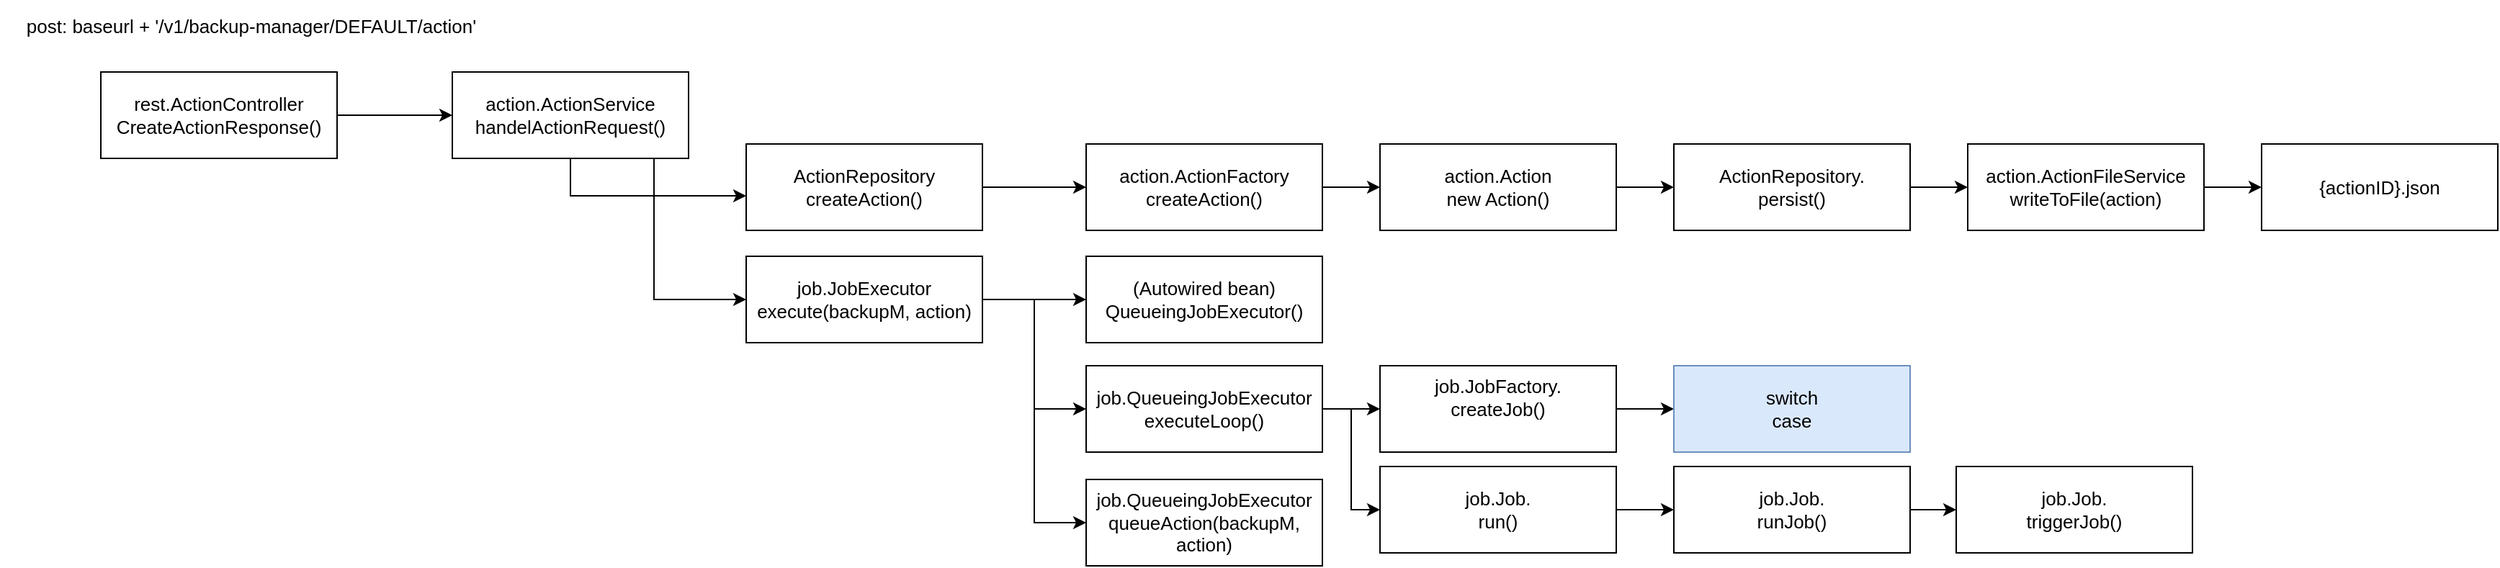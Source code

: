 <mxfile version="14.5.3" type="github" pages="4">
  <diagram id="l8VUODxzBlvGZUZWFrYo" name="to-creat-job">
    <mxGraphModel dx="1052" dy="563" grid="0" gridSize="10" guides="1" tooltips="1" connect="1" arrows="1" fold="1" page="0" pageScale="1" pageWidth="850" pageHeight="1100" math="0" shadow="0">
      <root>
        <mxCell id="W6bLSi71WPbcQiLS8aG8-0" />
        <mxCell id="W6bLSi71WPbcQiLS8aG8-1" parent="W6bLSi71WPbcQiLS8aG8-0" />
        <mxCell id="B7JNwQyL8TTCR-ZByWgD-0" value="post: baseurl + &#39;/v1/backup-manager/DEFAULT/action&#39;" style="text;html=1;strokeColor=none;fillColor=none;align=center;verticalAlign=middle;whiteSpace=wrap;rounded=0;fontSize=13;" parent="W6bLSi71WPbcQiLS8aG8-1" vertex="1">
          <mxGeometry x="165" y="139" width="349" height="36" as="geometry" />
        </mxCell>
        <mxCell id="B7JNwQyL8TTCR-ZByWgD-56" value="" style="edgeStyle=orthogonalEdgeStyle;rounded=0;orthogonalLoop=1;jettySize=auto;html=1;endArrow=classic;endFill=1;fontSize=13;" parent="W6bLSi71WPbcQiLS8aG8-1" source="B7JNwQyL8TTCR-ZByWgD-48" target="B7JNwQyL8TTCR-ZByWgD-55" edge="1">
          <mxGeometry relative="1" as="geometry" />
        </mxCell>
        <UserObject label="&lt;div style=&quot;color: rgb(0, 0, 0); font-family: helvetica; font-size: 13px; font-style: normal; font-weight: 400; letter-spacing: normal; text-align: center; text-indent: 0px; text-transform: none; word-spacing: 0px; background-color: rgb(255, 255, 255);&quot;&gt;rest.ActionController&lt;/div&gt;&lt;div style=&quot;color: rgb(0, 0, 0); font-family: helvetica; font-size: 13px; font-style: normal; font-weight: 400; letter-spacing: normal; text-align: center; text-indent: 0px; text-transform: none; word-spacing: 0px; background-color: rgb(255, 255, 255);&quot;&gt;CreateActionResponse()&lt;/div&gt;" treeRoot="1" id="B7JNwQyL8TTCR-ZByWgD-48">
          <mxCell style="whiteSpace=wrap;html=1;align=center;treeFolding=1;treeMoving=1;newEdgeStyle={&quot;edgeStyle&quot;:&quot;elbowEdgeStyle&quot;,&quot;startArrow&quot;:&quot;none&quot;,&quot;endArrow&quot;:&quot;none&quot;};fontSize=13;" parent="W6bLSi71WPbcQiLS8aG8-1" vertex="1">
            <mxGeometry x="235" y="189" width="164" height="60" as="geometry" />
          </mxCell>
        </UserObject>
        <UserObject label="&lt;div style=&quot;color: rgb(0, 0, 0); font-family: helvetica; font-size: 13px; font-style: normal; font-weight: 400; letter-spacing: normal; text-align: center; text-indent: 0px; text-transform: none; word-spacing: 0px; background-color: rgb(255, 255, 255);&quot;&gt;action.ActionService&lt;br style=&quot;font-size: 13px;&quot;&gt;&lt;/div&gt;&lt;div style=&quot;color: rgb(0, 0, 0); font-family: helvetica; font-size: 13px; font-style: normal; font-weight: 400; letter-spacing: normal; text-align: center; text-indent: 0px; text-transform: none; word-spacing: 0px; background-color: rgb(255, 255, 255);&quot;&gt;handelActionRequest()&lt;/div&gt;" id="B7JNwQyL8TTCR-ZByWgD-55">
          <mxCell style="whiteSpace=wrap;html=1;align=center;treeFolding=1;treeMoving=1;newEdgeStyle={&quot;edgeStyle&quot;:&quot;elbowEdgeStyle&quot;,&quot;startArrow&quot;:&quot;none&quot;,&quot;endArrow&quot;:&quot;none&quot;};fontSize=13;" parent="W6bLSi71WPbcQiLS8aG8-1" vertex="1">
            <mxGeometry x="479" y="189" width="164" height="60" as="geometry" />
          </mxCell>
        </UserObject>
        <mxCell id="B7JNwQyL8TTCR-ZByWgD-57" value="" style="edgeStyle=orthogonalEdgeStyle;rounded=0;orthogonalLoop=1;jettySize=auto;html=1;endArrow=classic;endFill=1;fontSize=13;" parent="W6bLSi71WPbcQiLS8aG8-1" source="B7JNwQyL8TTCR-ZByWgD-55" target="B7JNwQyL8TTCR-ZByWgD-58" edge="1">
          <mxGeometry relative="1" as="geometry">
            <mxPoint x="399" y="219" as="sourcePoint" />
            <Array as="points">
              <mxPoint x="561" y="275" />
            </Array>
          </mxGeometry>
        </mxCell>
        <mxCell id="B7JNwQyL8TTCR-ZByWgD-62" value="" style="edgeStyle=orthogonalEdgeStyle;rounded=0;orthogonalLoop=1;jettySize=auto;html=1;endArrow=classic;endFill=1;fontSize=13;" parent="W6bLSi71WPbcQiLS8aG8-1" source="B7JNwQyL8TTCR-ZByWgD-55" target="B7JNwQyL8TTCR-ZByWgD-63" edge="1">
          <mxGeometry relative="1" as="geometry">
            <mxPoint x="399" y="219" as="sourcePoint" />
            <Array as="points">
              <mxPoint x="619" y="347" />
            </Array>
          </mxGeometry>
        </mxCell>
        <mxCell id="B7JNwQyL8TTCR-ZByWgD-79" style="edgeStyle=orthogonalEdgeStyle;rounded=0;orthogonalLoop=1;jettySize=auto;html=1;exitX=1;exitY=0.5;exitDx=0;exitDy=0;entryX=0;entryY=0.5;entryDx=0;entryDy=0;endArrow=classic;endFill=1;fontSize=13;" parent="W6bLSi71WPbcQiLS8aG8-1" source="B7JNwQyL8TTCR-ZByWgD-63" target="B7JNwQyL8TTCR-ZByWgD-78" edge="1">
          <mxGeometry relative="1" as="geometry" />
        </mxCell>
        <mxCell id="B7JNwQyL8TTCR-ZByWgD-82" style="edgeStyle=orthogonalEdgeStyle;rounded=0;orthogonalLoop=1;jettySize=auto;html=1;exitX=1;exitY=0.5;exitDx=0;exitDy=0;entryX=0;entryY=0.5;entryDx=0;entryDy=0;endArrow=classic;endFill=1;fontSize=13;" parent="W6bLSi71WPbcQiLS8aG8-1" source="B7JNwQyL8TTCR-ZByWgD-63" target="B7JNwQyL8TTCR-ZByWgD-81" edge="1">
          <mxGeometry relative="1" as="geometry" />
        </mxCell>
        <UserObject label="&lt;span style=&quot;color: rgb(0, 0, 0); font-family: helvetica; font-size: 13px; font-style: normal; font-weight: 400; letter-spacing: normal; text-align: center; text-indent: 0px; text-transform: none; word-spacing: 0px; background-color: rgb(255, 255, 255); display: inline; float: none;&quot;&gt;job.JobExecutor&lt;/span&gt;&lt;br style=&quot;color: rgb(0, 0, 0); font-family: helvetica; font-size: 13px; font-style: normal; font-weight: 400; letter-spacing: normal; text-align: center; text-indent: 0px; text-transform: none; word-spacing: 0px; background-color: rgb(255, 255, 255);&quot;&gt;&lt;div style=&quot;color: rgb(0, 0, 0); font-family: helvetica; font-size: 13px; font-style: normal; font-weight: 400; letter-spacing: normal; text-align: center; text-indent: 0px; text-transform: none; word-spacing: 0px; background-color: rgb(255, 255, 255);&quot;&gt;execute(backupM, action)&lt;/div&gt;" id="B7JNwQyL8TTCR-ZByWgD-63">
          <mxCell style="whiteSpace=wrap;html=1;align=center;treeFolding=1;treeMoving=1;newEdgeStyle={&quot;edgeStyle&quot;:&quot;elbowEdgeStyle&quot;,&quot;startArrow&quot;:&quot;none&quot;,&quot;endArrow&quot;:&quot;none&quot;};fontSize=13;" parent="W6bLSi71WPbcQiLS8aG8-1" vertex="1">
            <mxGeometry x="683" y="317" width="164" height="60" as="geometry" />
          </mxCell>
        </UserObject>
        <mxCell id="B7JNwQyL8TTCR-ZByWgD-68" style="edgeStyle=orthogonalEdgeStyle;rounded=0;orthogonalLoop=1;jettySize=auto;html=1;exitX=1;exitY=0.5;exitDx=0;exitDy=0;entryX=0;entryY=0.5;entryDx=0;entryDy=0;endArrow=classic;endFill=1;fontSize=13;" parent="W6bLSi71WPbcQiLS8aG8-1" source="B7JNwQyL8TTCR-ZByWgD-58" target="B7JNwQyL8TTCR-ZByWgD-67" edge="1">
          <mxGeometry relative="1" as="geometry" />
        </mxCell>
        <UserObject label="&lt;div style=&quot;color: rgb(0, 0, 0); font-family: helvetica; font-size: 13px; font-style: normal; font-weight: 400; letter-spacing: normal; text-align: center; text-indent: 0px; text-transform: none; word-spacing: 0px; background-color: rgb(255, 255, 255);&quot;&gt;ActionRepository&lt;/div&gt;&lt;div style=&quot;color: rgb(0, 0, 0); font-family: helvetica; font-size: 13px; font-style: normal; font-weight: 400; letter-spacing: normal; text-align: center; text-indent: 0px; text-transform: none; word-spacing: 0px; background-color: rgb(255, 255, 255);&quot;&gt;createAction()&lt;/div&gt;" id="B7JNwQyL8TTCR-ZByWgD-58">
          <mxCell style="whiteSpace=wrap;html=1;align=center;treeFolding=1;treeMoving=1;newEdgeStyle={&quot;edgeStyle&quot;:&quot;elbowEdgeStyle&quot;,&quot;startArrow&quot;:&quot;none&quot;,&quot;endArrow&quot;:&quot;none&quot;};fontSize=13;" parent="W6bLSi71WPbcQiLS8aG8-1" vertex="1">
            <mxGeometry x="683" y="239" width="164" height="60" as="geometry" />
          </mxCell>
        </UserObject>
        <UserObject label="&lt;div style=&quot;color: rgb(0, 0, 0); font-family: helvetica; font-size: 13px; font-style: normal; font-weight: 400; letter-spacing: normal; text-align: center; text-indent: 0px; text-transform: none; word-spacing: 0px; background-color: rgb(255, 255, 255);&quot;&gt;action.ActionFactory&lt;/div&gt;&lt;div style=&quot;color: rgb(0, 0, 0); font-family: helvetica; font-size: 13px; font-style: normal; font-weight: 400; letter-spacing: normal; text-align: center; text-indent: 0px; text-transform: none; word-spacing: 0px; background-color: rgb(255, 255, 255);&quot;&gt;createAction()&lt;/div&gt;" id="B7JNwQyL8TTCR-ZByWgD-67">
          <mxCell style="whiteSpace=wrap;html=1;align=center;treeFolding=1;treeMoving=1;newEdgeStyle={&quot;edgeStyle&quot;:&quot;elbowEdgeStyle&quot;,&quot;startArrow&quot;:&quot;none&quot;,&quot;endArrow&quot;:&quot;none&quot;};fontSize=13;" parent="W6bLSi71WPbcQiLS8aG8-1" vertex="1">
            <mxGeometry x="919" y="239" width="164" height="60" as="geometry" />
          </mxCell>
        </UserObject>
        <mxCell id="B7JNwQyL8TTCR-ZByWgD-69" style="edgeStyle=orthogonalEdgeStyle;rounded=0;orthogonalLoop=1;jettySize=auto;html=1;exitX=1;exitY=0.5;exitDx=0;exitDy=0;entryX=0;entryY=0.5;entryDx=0;entryDy=0;endArrow=classic;endFill=1;fontSize=13;" parent="W6bLSi71WPbcQiLS8aG8-1" source="B7JNwQyL8TTCR-ZByWgD-67" target="B7JNwQyL8TTCR-ZByWgD-70" edge="1">
          <mxGeometry relative="1" as="geometry">
            <mxPoint x="847" y="269" as="sourcePoint" />
          </mxGeometry>
        </mxCell>
        <UserObject label="&lt;div style=&quot;color: rgb(0, 0, 0); font-family: helvetica; font-size: 13px; font-style: normal; font-weight: 400; letter-spacing: normal; text-align: center; text-indent: 0px; text-transform: none; word-spacing: 0px; background-color: rgb(255, 255, 255);&quot;&gt;action.Action&lt;/div&gt;&lt;div style=&quot;color: rgb(0, 0, 0); font-family: helvetica; font-size: 13px; font-style: normal; font-weight: 400; letter-spacing: normal; text-align: center; text-indent: 0px; text-transform: none; word-spacing: 0px; background-color: rgb(255, 255, 255);&quot;&gt;new Action()&lt;/div&gt;" id="B7JNwQyL8TTCR-ZByWgD-70">
          <mxCell style="whiteSpace=wrap;html=1;align=center;treeFolding=1;treeMoving=1;newEdgeStyle={&quot;edgeStyle&quot;:&quot;elbowEdgeStyle&quot;,&quot;startArrow&quot;:&quot;none&quot;,&quot;endArrow&quot;:&quot;none&quot;};fontSize=13;" parent="W6bLSi71WPbcQiLS8aG8-1" vertex="1">
            <mxGeometry x="1123" y="239" width="164" height="60" as="geometry" />
          </mxCell>
        </UserObject>
        <mxCell id="B7JNwQyL8TTCR-ZByWgD-71" style="edgeStyle=orthogonalEdgeStyle;rounded=0;orthogonalLoop=1;jettySize=auto;html=1;exitX=1;exitY=0.5;exitDx=0;exitDy=0;entryX=0;entryY=0.5;entryDx=0;entryDy=0;endArrow=classic;endFill=1;fontSize=13;" parent="W6bLSi71WPbcQiLS8aG8-1" source="B7JNwQyL8TTCR-ZByWgD-70" target="B7JNwQyL8TTCR-ZByWgD-72" edge="1">
          <mxGeometry relative="1" as="geometry">
            <mxPoint x="1083" y="269" as="sourcePoint" />
          </mxGeometry>
        </mxCell>
        <UserObject label="&lt;div style=&quot;color: rgb(0, 0, 0); font-family: helvetica; font-size: 13px; font-style: normal; font-weight: 400; letter-spacing: normal; text-align: center; text-indent: 0px; text-transform: none; word-spacing: 0px; background-color: rgb(255, 255, 255);&quot;&gt;ActionRepository.&lt;/div&gt;&lt;div style=&quot;color: rgb(0, 0, 0); font-family: helvetica; font-size: 13px; font-style: normal; font-weight: 400; letter-spacing: normal; text-align: center; text-indent: 0px; text-transform: none; word-spacing: 0px; background-color: rgb(255, 255, 255);&quot;&gt;persist()&lt;/div&gt;" id="B7JNwQyL8TTCR-ZByWgD-72">
          <mxCell style="whiteSpace=wrap;html=1;align=center;treeFolding=1;treeMoving=1;newEdgeStyle={&quot;edgeStyle&quot;:&quot;elbowEdgeStyle&quot;,&quot;startArrow&quot;:&quot;none&quot;,&quot;endArrow&quot;:&quot;none&quot;};fontSize=13;" parent="W6bLSi71WPbcQiLS8aG8-1" vertex="1">
            <mxGeometry x="1327" y="239" width="164" height="60" as="geometry" />
          </mxCell>
        </UserObject>
        <mxCell id="B7JNwQyL8TTCR-ZByWgD-73" style="edgeStyle=orthogonalEdgeStyle;rounded=0;orthogonalLoop=1;jettySize=auto;html=1;exitX=1;exitY=0.5;exitDx=0;exitDy=0;entryX=0;entryY=0.5;entryDx=0;entryDy=0;endArrow=classic;endFill=1;fontSize=13;" parent="W6bLSi71WPbcQiLS8aG8-1" source="B7JNwQyL8TTCR-ZByWgD-72" target="B7JNwQyL8TTCR-ZByWgD-74" edge="1">
          <mxGeometry relative="1" as="geometry">
            <mxPoint x="1287" y="269" as="sourcePoint" />
          </mxGeometry>
        </mxCell>
        <UserObject label="&lt;div style=&quot;color: rgb(0, 0, 0); font-family: helvetica; font-size: 13px; font-style: normal; font-weight: 400; letter-spacing: normal; text-align: center; text-indent: 0px; text-transform: none; word-spacing: 0px; background-color: rgb(255, 255, 255);&quot;&gt;action.ActionFileService&lt;/div&gt;&lt;div style=&quot;color: rgb(0, 0, 0); font-family: helvetica; font-size: 13px; font-style: normal; font-weight: 400; letter-spacing: normal; text-align: center; text-indent: 0px; text-transform: none; word-spacing: 0px; background-color: rgb(255, 255, 255);&quot;&gt;writeToFile(action)&lt;/div&gt;" id="B7JNwQyL8TTCR-ZByWgD-74">
          <mxCell style="whiteSpace=wrap;html=1;align=center;treeFolding=1;treeMoving=1;newEdgeStyle={&quot;edgeStyle&quot;:&quot;elbowEdgeStyle&quot;,&quot;startArrow&quot;:&quot;none&quot;,&quot;endArrow&quot;:&quot;none&quot;};fontSize=13;" parent="W6bLSi71WPbcQiLS8aG8-1" vertex="1">
            <mxGeometry x="1531" y="239" width="164" height="60" as="geometry" />
          </mxCell>
        </UserObject>
        <mxCell id="B7JNwQyL8TTCR-ZByWgD-75" style="edgeStyle=orthogonalEdgeStyle;rounded=0;orthogonalLoop=1;jettySize=auto;html=1;exitX=1;exitY=0.5;exitDx=0;exitDy=0;entryX=0;entryY=0.5;entryDx=0;entryDy=0;endArrow=classic;endFill=1;fontSize=13;" parent="W6bLSi71WPbcQiLS8aG8-1" source="B7JNwQyL8TTCR-ZByWgD-74" target="B7JNwQyL8TTCR-ZByWgD-76" edge="1">
          <mxGeometry relative="1" as="geometry">
            <mxPoint x="1491" y="269" as="sourcePoint" />
          </mxGeometry>
        </mxCell>
        <UserObject label="{actionID}.json" id="B7JNwQyL8TTCR-ZByWgD-76">
          <mxCell style="whiteSpace=wrap;html=1;align=center;treeFolding=1;treeMoving=1;newEdgeStyle={&quot;edgeStyle&quot;:&quot;elbowEdgeStyle&quot;,&quot;startArrow&quot;:&quot;none&quot;,&quot;endArrow&quot;:&quot;none&quot;};fontSize=13;" parent="W6bLSi71WPbcQiLS8aG8-1" vertex="1">
            <mxGeometry x="1735" y="239" width="164" height="60" as="geometry" />
          </mxCell>
        </UserObject>
        <UserObject label="&lt;div style=&quot;color: rgb(0, 0, 0); font-family: helvetica; font-size: 13px; font-style: normal; font-weight: 400; letter-spacing: normal; text-align: center; text-indent: 0px; text-transform: none; word-spacing: 0px; background-color: rgb(255, 255, 255);&quot;&gt;job.QueueingJobExecutor&lt;br style=&quot;font-size: 13px;&quot;&gt;&lt;/div&gt;&lt;div style=&quot;color: rgb(0, 0, 0); font-family: helvetica; font-size: 13px; font-style: normal; font-weight: 400; letter-spacing: normal; text-align: center; text-indent: 0px; text-transform: none; word-spacing: 0px; background-color: rgb(255, 255, 255);&quot;&gt;queueAction(backupM, action)&lt;/div&gt;" id="B7JNwQyL8TTCR-ZByWgD-78">
          <mxCell style="whiteSpace=wrap;html=1;align=center;treeFolding=1;treeMoving=1;newEdgeStyle={&quot;edgeStyle&quot;:&quot;elbowEdgeStyle&quot;,&quot;startArrow&quot;:&quot;none&quot;,&quot;endArrow&quot;:&quot;none&quot;};fontSize=13;" parent="W6bLSi71WPbcQiLS8aG8-1" vertex="1" collapsed="1">
            <mxGeometry x="919" y="472" width="164" height="60" as="geometry" />
          </mxCell>
        </UserObject>
        <UserObject label="&lt;div style=&quot;font-size: 13px;&quot;&gt;(Autowired bean)&lt;/div&gt;&lt;div style=&quot;font-size: 13px;&quot;&gt;QueueingJobExecutor()&lt;/div&gt;" id="B7JNwQyL8TTCR-ZByWgD-81">
          <mxCell style="whiteSpace=wrap;html=1;align=center;treeFolding=1;treeMoving=1;newEdgeStyle={&quot;edgeStyle&quot;:&quot;elbowEdgeStyle&quot;,&quot;startArrow&quot;:&quot;none&quot;,&quot;endArrow&quot;:&quot;none&quot;};fontSize=13;" parent="W6bLSi71WPbcQiLS8aG8-1" vertex="1">
            <mxGeometry x="919" y="317" width="164" height="60" as="geometry" />
          </mxCell>
        </UserObject>
        <mxCell id="B7JNwQyL8TTCR-ZByWgD-83" style="edgeStyle=orthogonalEdgeStyle;rounded=0;orthogonalLoop=1;jettySize=auto;html=1;exitX=1;exitY=0.5;exitDx=0;exitDy=0;entryX=0;entryY=0.5;entryDx=0;entryDy=0;endArrow=classic;endFill=1;fontSize=13;" parent="W6bLSi71WPbcQiLS8aG8-1" source="B7JNwQyL8TTCR-ZByWgD-63" target="B7JNwQyL8TTCR-ZByWgD-84" edge="1">
          <mxGeometry relative="1" as="geometry">
            <mxPoint x="847" y="347" as="sourcePoint" />
          </mxGeometry>
        </mxCell>
        <UserObject label="&lt;div style=&quot;color: rgb(0, 0, 0); font-family: helvetica; font-size: 13px; font-style: normal; font-weight: 400; letter-spacing: normal; text-align: center; text-indent: 0px; text-transform: none; word-spacing: 0px; background-color: rgb(255, 255, 255);&quot;&gt;job.QueueingJobExecutor&lt;br style=&quot;font-size: 13px;&quot;&gt;&lt;/div&gt;&lt;div style=&quot;color: rgb(0, 0, 0); font-family: helvetica; font-size: 13px; font-style: normal; font-weight: 400; letter-spacing: normal; text-align: center; text-indent: 0px; text-transform: none; word-spacing: 0px; background-color: rgb(255, 255, 255);&quot;&gt;executeLoop()&lt;br style=&quot;font-size: 13px;&quot;&gt;&lt;/div&gt;" id="B7JNwQyL8TTCR-ZByWgD-84">
          <mxCell style="whiteSpace=wrap;html=1;align=center;treeFolding=1;treeMoving=1;newEdgeStyle={&quot;edgeStyle&quot;:&quot;elbowEdgeStyle&quot;,&quot;startArrow&quot;:&quot;none&quot;,&quot;endArrow&quot;:&quot;none&quot;};fontSize=13;" parent="W6bLSi71WPbcQiLS8aG8-1" vertex="1">
            <mxGeometry x="919" y="393" width="164" height="60" as="geometry" />
          </mxCell>
        </UserObject>
        <mxCell id="B7JNwQyL8TTCR-ZByWgD-85" style="edgeStyle=orthogonalEdgeStyle;rounded=0;orthogonalLoop=1;jettySize=auto;html=1;exitX=1;exitY=0.5;exitDx=0;exitDy=0;entryX=0;entryY=0.5;entryDx=0;entryDy=0;endArrow=classic;endFill=1;fontSize=13;" parent="W6bLSi71WPbcQiLS8aG8-1" source="B7JNwQyL8TTCR-ZByWgD-84" target="B7JNwQyL8TTCR-ZByWgD-86" edge="1">
          <mxGeometry relative="1" as="geometry">
            <mxPoint x="847" y="347" as="sourcePoint" />
          </mxGeometry>
        </mxCell>
        <UserObject label="&lt;div style=&quot;font-size: 13px;&quot;&gt;job.JobFactory.&lt;/div&gt;&lt;div style=&quot;font-size: 13px;&quot;&gt;createJob()&lt;br style=&quot;color: rgb(0, 0, 0); font-family: helvetica; font-size: 13px; font-style: normal; font-weight: 400; letter-spacing: normal; text-align: center; text-indent: 0px; text-transform: none; word-spacing: 0px; background-color: rgb(255, 255, 255);&quot;&gt;&lt;br style=&quot;font-size: 13px;&quot;&gt;&lt;/div&gt;" id="B7JNwQyL8TTCR-ZByWgD-86">
          <mxCell style="whiteSpace=wrap;html=1;align=center;treeFolding=1;treeMoving=1;newEdgeStyle={&quot;edgeStyle&quot;:&quot;elbowEdgeStyle&quot;,&quot;startArrow&quot;:&quot;none&quot;,&quot;endArrow&quot;:&quot;none&quot;};fontSize=13;" parent="W6bLSi71WPbcQiLS8aG8-1" vertex="1">
            <mxGeometry x="1123" y="393" width="164" height="60" as="geometry" />
          </mxCell>
        </UserObject>
        <mxCell id="B7JNwQyL8TTCR-ZByWgD-87" style="edgeStyle=orthogonalEdgeStyle;rounded=0;orthogonalLoop=1;jettySize=auto;html=1;exitX=1;exitY=0.5;exitDx=0;exitDy=0;entryX=0;entryY=0.5;entryDx=0;entryDy=0;endArrow=classic;endFill=1;fontSize=13;" parent="W6bLSi71WPbcQiLS8aG8-1" source="B7JNwQyL8TTCR-ZByWgD-84" target="B7JNwQyL8TTCR-ZByWgD-88" edge="1">
          <mxGeometry relative="1" as="geometry">
            <mxPoint x="1083" y="423" as="sourcePoint" />
          </mxGeometry>
        </mxCell>
        <UserObject label="&lt;div style=&quot;font-size: 13px;&quot;&gt;&lt;span style=&quot;color: rgb(0, 0, 0); font-family: helvetica; font-size: 13px; font-style: normal; font-weight: 400; letter-spacing: normal; text-align: center; text-indent: 0px; text-transform: none; word-spacing: 0px; background-color: rgb(255, 255, 255); display: inline; float: none;&quot;&gt;job.Job.&lt;/span&gt;&lt;/div&gt;&lt;div style=&quot;font-size: 13px;&quot;&gt;&lt;span style=&quot;color: rgb(0, 0, 0); font-family: helvetica; font-size: 13px; font-style: normal; font-weight: 400; letter-spacing: normal; text-align: center; text-indent: 0px; text-transform: none; word-spacing: 0px; background-color: rgb(255, 255, 255); display: inline; float: none;&quot;&gt;run()&lt;/span&gt;&lt;/div&gt;" id="B7JNwQyL8TTCR-ZByWgD-88">
          <mxCell style="whiteSpace=wrap;html=1;align=center;treeFolding=1;treeMoving=1;newEdgeStyle={&quot;edgeStyle&quot;:&quot;elbowEdgeStyle&quot;,&quot;startArrow&quot;:&quot;none&quot;,&quot;endArrow&quot;:&quot;none&quot;};fontSize=13;" parent="W6bLSi71WPbcQiLS8aG8-1" vertex="1">
            <mxGeometry x="1123" y="463" width="164" height="60" as="geometry" />
          </mxCell>
        </UserObject>
        <mxCell id="B7JNwQyL8TTCR-ZByWgD-89" style="edgeStyle=orthogonalEdgeStyle;rounded=0;orthogonalLoop=1;jettySize=auto;html=1;exitX=1;exitY=0.5;exitDx=0;exitDy=0;entryX=0;entryY=0.5;entryDx=0;entryDy=0;endArrow=classic;endFill=1;fontSize=13;" parent="W6bLSi71WPbcQiLS8aG8-1" source="B7JNwQyL8TTCR-ZByWgD-88" target="B7JNwQyL8TTCR-ZByWgD-90" edge="1">
          <mxGeometry relative="1" as="geometry">
            <mxPoint x="1083" y="423" as="sourcePoint" />
          </mxGeometry>
        </mxCell>
        <UserObject label="&lt;div style=&quot;font-size: 13px;&quot;&gt;&lt;span style=&quot;color: rgb(0, 0, 0); font-family: helvetica; font-size: 13px; font-style: normal; font-weight: 400; letter-spacing: normal; text-align: center; text-indent: 0px; text-transform: none; word-spacing: 0px; background-color: rgb(255, 255, 255); display: inline; float: none;&quot;&gt;job.Job.&lt;/span&gt;&lt;/div&gt;&lt;div style=&quot;font-size: 13px;&quot;&gt;&lt;span style=&quot;color: rgb(0, 0, 0); font-family: helvetica; font-size: 13px; font-style: normal; font-weight: 400; letter-spacing: normal; text-align: center; text-indent: 0px; text-transform: none; word-spacing: 0px; background-color: rgb(255, 255, 255); display: inline; float: none;&quot;&gt;runJob()&lt;/span&gt;&lt;/div&gt;" id="B7JNwQyL8TTCR-ZByWgD-90">
          <mxCell style="whiteSpace=wrap;html=1;align=center;treeFolding=1;treeMoving=1;newEdgeStyle={&quot;edgeStyle&quot;:&quot;elbowEdgeStyle&quot;,&quot;startArrow&quot;:&quot;none&quot;,&quot;endArrow&quot;:&quot;none&quot;};fontSize=13;" parent="W6bLSi71WPbcQiLS8aG8-1" vertex="1">
            <mxGeometry x="1327" y="463" width="164" height="60" as="geometry" />
          </mxCell>
        </UserObject>
        <mxCell id="B7JNwQyL8TTCR-ZByWgD-91" style="edgeStyle=orthogonalEdgeStyle;rounded=0;orthogonalLoop=1;jettySize=auto;html=1;entryX=0;entryY=0.5;entryDx=0;entryDy=0;endArrow=classic;endFill=1;fontSize=13;" parent="W6bLSi71WPbcQiLS8aG8-1" target="B7JNwQyL8TTCR-ZByWgD-92" edge="1">
          <mxGeometry relative="1" as="geometry">
            <mxPoint x="1491" y="493" as="sourcePoint" />
          </mxGeometry>
        </mxCell>
        <UserObject label="&lt;div style=&quot;font-size: 13px;&quot;&gt;&lt;span style=&quot;color: rgb(0, 0, 0); font-family: helvetica; font-size: 13px; font-style: normal; font-weight: 400; letter-spacing: normal; text-align: center; text-indent: 0px; text-transform: none; word-spacing: 0px; background-color: rgb(255, 255, 255); display: inline; float: none;&quot;&gt;job.Job.&lt;/span&gt;&lt;/div&gt;&lt;div style=&quot;font-size: 13px;&quot;&gt;&lt;span style=&quot;color: rgb(0, 0, 0); font-family: helvetica; font-size: 13px; font-style: normal; font-weight: 400; letter-spacing: normal; text-align: center; text-indent: 0px; text-transform: none; word-spacing: 0px; background-color: rgb(255, 255, 255); display: inline; float: none;&quot;&gt;triggerJob()&lt;/span&gt;&lt;/div&gt;" id="B7JNwQyL8TTCR-ZByWgD-92">
          <mxCell style="whiteSpace=wrap;html=1;align=center;treeFolding=1;treeMoving=1;newEdgeStyle={&quot;edgeStyle&quot;:&quot;elbowEdgeStyle&quot;,&quot;startArrow&quot;:&quot;none&quot;,&quot;endArrow&quot;:&quot;none&quot;};fontSize=13;" parent="W6bLSi71WPbcQiLS8aG8-1" vertex="1">
            <mxGeometry x="1523" y="463" width="164" height="60" as="geometry" />
          </mxCell>
        </UserObject>
        <mxCell id="B7JNwQyL8TTCR-ZByWgD-93" style="edgeStyle=orthogonalEdgeStyle;rounded=0;orthogonalLoop=1;jettySize=auto;html=1;exitX=1;exitY=0.5;exitDx=0;exitDy=0;entryX=0;entryY=0.5;entryDx=0;entryDy=0;endArrow=classic;endFill=1;" parent="W6bLSi71WPbcQiLS8aG8-1" source="B7JNwQyL8TTCR-ZByWgD-78" target="B7JNwQyL8TTCR-ZByWgD-94" edge="1" visible="0">
          <mxGeometry relative="1" as="geometry">
            <mxPoint x="847" y="347" as="sourcePoint" />
          </mxGeometry>
        </mxCell>
        <UserObject label="&lt;div&gt;Action.&lt;/div&gt;&lt;div&gt;persist()&lt;br&gt;&lt;/div&gt;" id="B7JNwQyL8TTCR-ZByWgD-94">
          <mxCell style="whiteSpace=wrap;html=1;align=center;treeFolding=1;treeMoving=1;newEdgeStyle={&quot;edgeStyle&quot;:&quot;elbowEdgeStyle&quot;,&quot;startArrow&quot;:&quot;none&quot;,&quot;endArrow&quot;:&quot;none&quot;};" parent="W6bLSi71WPbcQiLS8aG8-1" vertex="1" visible="0">
            <mxGeometry x="1123" y="472" width="164" height="60" as="geometry" />
          </mxCell>
        </UserObject>
        <mxCell id="B7JNwQyL8TTCR-ZByWgD-95" style="edgeStyle=orthogonalEdgeStyle;rounded=0;orthogonalLoop=1;jettySize=auto;html=1;exitX=1;exitY=0.5;exitDx=0;exitDy=0;entryX=0;entryY=0.5;entryDx=0;entryDy=0;endArrow=classic;endFill=1;fontSize=13;" parent="W6bLSi71WPbcQiLS8aG8-1" source="B7JNwQyL8TTCR-ZByWgD-86" target="B7JNwQyL8TTCR-ZByWgD-96" edge="1">
          <mxGeometry relative="1" as="geometry">
            <mxPoint x="1083" y="423" as="sourcePoint" />
          </mxGeometry>
        </mxCell>
        <UserObject label="&lt;div style=&quot;font-size: 13px;&quot;&gt;switch&lt;/div&gt;&lt;div style=&quot;font-size: 13px;&quot;&gt;case&lt;br style=&quot;font-size: 13px;&quot;&gt;&lt;/div&gt;" id="B7JNwQyL8TTCR-ZByWgD-96">
          <mxCell style="whiteSpace=wrap;html=1;align=center;treeFolding=1;treeMoving=1;newEdgeStyle={&quot;edgeStyle&quot;:&quot;elbowEdgeStyle&quot;,&quot;startArrow&quot;:&quot;none&quot;,&quot;endArrow&quot;:&quot;none&quot;};fillColor=#dae8fc;strokeColor=#6c8ebf;fontSize=13;" parent="W6bLSi71WPbcQiLS8aG8-1" vertex="1">
            <mxGeometry x="1327" y="393" width="164" height="60" as="geometry" />
          </mxCell>
        </UserObject>
      </root>
    </mxGraphModel>
  </diagram>
  <diagram id="UJOOpWwWc0yH9gOpLHxW" name="create_backup_1">
    <mxGraphModel dx="1052" dy="563" grid="0" gridSize="10" guides="1" tooltips="1" connect="1" arrows="1" fold="1" page="0" pageScale="1" pageWidth="850" pageHeight="1100" math="0" shadow="0">
      <root>
        <mxCell id="3Tikaccu_LZ6TGIIR3Lo-0" />
        <mxCell id="3Tikaccu_LZ6TGIIR3Lo-1" parent="3Tikaccu_LZ6TGIIR3Lo-0" />
        <mxCell id="5VYmlHIp_ThEP_2yrCOS-0" value="post: baseurl + &#39;/v1/backup-manager/DEFAULT/action&#39;" style="text;html=1;strokeColor=none;fillColor=none;align=center;verticalAlign=middle;whiteSpace=wrap;rounded=0;" parent="3Tikaccu_LZ6TGIIR3Lo-1" vertex="1">
          <mxGeometry x="165" y="139" width="349" height="36" as="geometry" />
        </mxCell>
        <mxCell id="5VYmlHIp_ThEP_2yrCOS-1" value="" style="edgeStyle=orthogonalEdgeStyle;rounded=0;orthogonalLoop=1;jettySize=auto;html=1;endArrow=classic;endFill=1;" parent="3Tikaccu_LZ6TGIIR3Lo-1" source="5VYmlHIp_ThEP_2yrCOS-2" target="5VYmlHIp_ThEP_2yrCOS-3" edge="1">
          <mxGeometry relative="1" as="geometry" />
        </mxCell>
        <UserObject label="&lt;div style=&quot;color: rgb(0 , 0 , 0) ; font-family: &amp;#34;helvetica&amp;#34; ; font-size: 12px ; font-style: normal ; font-weight: 400 ; letter-spacing: normal ; text-align: center ; text-indent: 0px ; text-transform: none ; word-spacing: 0px ; background-color: rgb(255 , 255 , 255)&quot;&gt;rest.ActionController&lt;/div&gt;&lt;div style=&quot;color: rgb(0 , 0 , 0) ; font-family: &amp;#34;helvetica&amp;#34; ; font-size: 12px ; font-style: normal ; font-weight: 400 ; letter-spacing: normal ; text-align: center ; text-indent: 0px ; text-transform: none ; word-spacing: 0px ; background-color: rgb(255 , 255 , 255)&quot;&gt;CreateActionResponse()&lt;/div&gt;" treeRoot="1" id="5VYmlHIp_ThEP_2yrCOS-2">
          <mxCell style="whiteSpace=wrap;html=1;align=center;treeFolding=1;treeMoving=1;newEdgeStyle={&quot;edgeStyle&quot;:&quot;elbowEdgeStyle&quot;,&quot;startArrow&quot;:&quot;none&quot;,&quot;endArrow&quot;:&quot;none&quot;};" parent="3Tikaccu_LZ6TGIIR3Lo-1" vertex="1">
            <mxGeometry x="235" y="189" width="164" height="60" as="geometry" />
          </mxCell>
        </UserObject>
        <UserObject label="&lt;div style=&quot;color: rgb(0 , 0 , 0) ; font-family: &amp;#34;helvetica&amp;#34; ; font-size: 12px ; font-style: normal ; font-weight: 400 ; letter-spacing: normal ; text-align: center ; text-indent: 0px ; text-transform: none ; word-spacing: 0px ; background-color: rgb(255 , 255 , 255)&quot;&gt;action.ActionService&lt;br&gt;&lt;/div&gt;&lt;div style=&quot;color: rgb(0 , 0 , 0) ; font-family: &amp;#34;helvetica&amp;#34; ; font-size: 12px ; font-style: normal ; font-weight: 400 ; letter-spacing: normal ; text-align: center ; text-indent: 0px ; text-transform: none ; word-spacing: 0px ; background-color: rgb(255 , 255 , 255)&quot;&gt;handelActionRequest()&lt;/div&gt;" id="5VYmlHIp_ThEP_2yrCOS-3">
          <mxCell style="whiteSpace=wrap;html=1;align=center;treeFolding=1;treeMoving=1;newEdgeStyle={&quot;edgeStyle&quot;:&quot;elbowEdgeStyle&quot;,&quot;startArrow&quot;:&quot;none&quot;,&quot;endArrow&quot;:&quot;none&quot;};" parent="3Tikaccu_LZ6TGIIR3Lo-1" vertex="1">
            <mxGeometry x="479" y="189" width="164" height="60" as="geometry" />
          </mxCell>
        </UserObject>
        <mxCell id="5VYmlHIp_ThEP_2yrCOS-4" value="" style="edgeStyle=orthogonalEdgeStyle;rounded=0;orthogonalLoop=1;jettySize=auto;html=1;endArrow=classic;endFill=1;" parent="3Tikaccu_LZ6TGIIR3Lo-1" source="5VYmlHIp_ThEP_2yrCOS-3" target="5VYmlHIp_ThEP_2yrCOS-10" edge="1">
          <mxGeometry relative="1" as="geometry">
            <mxPoint x="399" y="219" as="sourcePoint" />
            <Array as="points">
              <mxPoint x="561" y="275" />
            </Array>
          </mxGeometry>
        </mxCell>
        <mxCell id="5VYmlHIp_ThEP_2yrCOS-5" value="" style="edgeStyle=orthogonalEdgeStyle;rounded=0;orthogonalLoop=1;jettySize=auto;html=1;endArrow=classic;endFill=1;" parent="3Tikaccu_LZ6TGIIR3Lo-1" source="5VYmlHIp_ThEP_2yrCOS-3" target="5VYmlHIp_ThEP_2yrCOS-8" edge="1">
          <mxGeometry relative="1" as="geometry">
            <mxPoint x="399" y="219" as="sourcePoint" />
            <Array as="points">
              <mxPoint x="619" y="347" />
            </Array>
          </mxGeometry>
        </mxCell>
        <mxCell id="5VYmlHIp_ThEP_2yrCOS-6" style="edgeStyle=orthogonalEdgeStyle;rounded=0;orthogonalLoop=1;jettySize=auto;html=1;exitX=1;exitY=0.5;exitDx=0;exitDy=0;entryX=0;entryY=0.5;entryDx=0;entryDy=0;endArrow=classic;endFill=1;" parent="3Tikaccu_LZ6TGIIR3Lo-1" source="5VYmlHIp_ThEP_2yrCOS-8" target="5VYmlHIp_ThEP_2yrCOS-20" edge="1">
          <mxGeometry relative="1" as="geometry" />
        </mxCell>
        <mxCell id="5VYmlHIp_ThEP_2yrCOS-7" style="edgeStyle=orthogonalEdgeStyle;rounded=0;orthogonalLoop=1;jettySize=auto;html=1;exitX=1;exitY=0.5;exitDx=0;exitDy=0;entryX=0;entryY=0.5;entryDx=0;entryDy=0;endArrow=classic;endFill=1;" parent="3Tikaccu_LZ6TGIIR3Lo-1" source="5VYmlHIp_ThEP_2yrCOS-8" target="5VYmlHIp_ThEP_2yrCOS-21" edge="1">
          <mxGeometry relative="1" as="geometry" />
        </mxCell>
        <UserObject label="&lt;span style=&quot;color: rgb(0 , 0 , 0) ; font-family: &amp;#34;helvetica&amp;#34; ; font-size: 12px ; font-style: normal ; font-weight: 400 ; letter-spacing: normal ; text-align: center ; text-indent: 0px ; text-transform: none ; word-spacing: 0px ; background-color: rgb(255 , 255 , 255) ; display: inline ; float: none&quot;&gt;job.JobExecutor&lt;/span&gt;&lt;br style=&quot;color: rgb(0 , 0 , 0) ; font-family: &amp;#34;helvetica&amp;#34; ; font-size: 12px ; font-style: normal ; font-weight: 400 ; letter-spacing: normal ; text-align: center ; text-indent: 0px ; text-transform: none ; word-spacing: 0px ; background-color: rgb(255 , 255 , 255)&quot;&gt;&lt;div style=&quot;color: rgb(0 , 0 , 0) ; font-family: &amp;#34;helvetica&amp;#34; ; font-size: 12px ; font-style: normal ; font-weight: 400 ; letter-spacing: normal ; text-align: center ; text-indent: 0px ; text-transform: none ; word-spacing: 0px ; background-color: rgb(255 , 255 , 255)&quot;&gt;execute(backupM, action)&lt;/div&gt;" id="5VYmlHIp_ThEP_2yrCOS-8">
          <mxCell style="whiteSpace=wrap;html=1;align=center;treeFolding=1;treeMoving=1;newEdgeStyle={&quot;edgeStyle&quot;:&quot;elbowEdgeStyle&quot;,&quot;startArrow&quot;:&quot;none&quot;,&quot;endArrow&quot;:&quot;none&quot;};" parent="3Tikaccu_LZ6TGIIR3Lo-1" vertex="1">
            <mxGeometry x="683" y="317" width="164" height="60" as="geometry" />
          </mxCell>
        </UserObject>
        <mxCell id="5VYmlHIp_ThEP_2yrCOS-9" style="edgeStyle=orthogonalEdgeStyle;rounded=0;orthogonalLoop=1;jettySize=auto;html=1;exitX=1;exitY=0.5;exitDx=0;exitDy=0;entryX=0;entryY=0.5;entryDx=0;entryDy=0;endArrow=classic;endFill=1;" parent="3Tikaccu_LZ6TGIIR3Lo-1" source="5VYmlHIp_ThEP_2yrCOS-10" target="5VYmlHIp_ThEP_2yrCOS-11" edge="1">
          <mxGeometry relative="1" as="geometry" />
        </mxCell>
        <UserObject label="&lt;div style=&quot;color: rgb(0 , 0 , 0) ; font-family: &amp;#34;helvetica&amp;#34; ; font-size: 12px ; font-style: normal ; font-weight: 400 ; letter-spacing: normal ; text-align: center ; text-indent: 0px ; text-transform: none ; word-spacing: 0px ; background-color: rgb(255 , 255 , 255)&quot;&gt;ActionRepository&lt;/div&gt;&lt;div style=&quot;color: rgb(0 , 0 , 0) ; font-family: &amp;#34;helvetica&amp;#34; ; font-size: 12px ; font-style: normal ; font-weight: 400 ; letter-spacing: normal ; text-align: center ; text-indent: 0px ; text-transform: none ; word-spacing: 0px ; background-color: rgb(255 , 255 , 255)&quot;&gt;createAction()&lt;/div&gt;" id="5VYmlHIp_ThEP_2yrCOS-10">
          <mxCell style="whiteSpace=wrap;html=1;align=center;treeFolding=1;treeMoving=1;newEdgeStyle={&quot;edgeStyle&quot;:&quot;elbowEdgeStyle&quot;,&quot;startArrow&quot;:&quot;none&quot;,&quot;endArrow&quot;:&quot;none&quot;};" parent="3Tikaccu_LZ6TGIIR3Lo-1" vertex="1">
            <mxGeometry x="683" y="239" width="164" height="60" as="geometry" />
          </mxCell>
        </UserObject>
        <UserObject label="&lt;div style=&quot;color: rgb(0 , 0 , 0) ; font-family: &amp;#34;helvetica&amp;#34; ; font-size: 12px ; font-style: normal ; font-weight: 400 ; letter-spacing: normal ; text-align: center ; text-indent: 0px ; text-transform: none ; word-spacing: 0px ; background-color: rgb(255 , 255 , 255)&quot;&gt;action.ActionFactory&lt;/div&gt;&lt;div style=&quot;color: rgb(0 , 0 , 0) ; font-family: &amp;#34;helvetica&amp;#34; ; font-size: 12px ; font-style: normal ; font-weight: 400 ; letter-spacing: normal ; text-align: center ; text-indent: 0px ; text-transform: none ; word-spacing: 0px ; background-color: rgb(255 , 255 , 255)&quot;&gt;createAction()&lt;/div&gt;" id="5VYmlHIp_ThEP_2yrCOS-11">
          <mxCell style="whiteSpace=wrap;html=1;align=center;treeFolding=1;treeMoving=1;newEdgeStyle={&quot;edgeStyle&quot;:&quot;elbowEdgeStyle&quot;,&quot;startArrow&quot;:&quot;none&quot;,&quot;endArrow&quot;:&quot;none&quot;};" parent="3Tikaccu_LZ6TGIIR3Lo-1" vertex="1">
            <mxGeometry x="919" y="239" width="164" height="60" as="geometry" />
          </mxCell>
        </UserObject>
        <mxCell id="5VYmlHIp_ThEP_2yrCOS-12" style="edgeStyle=orthogonalEdgeStyle;rounded=0;orthogonalLoop=1;jettySize=auto;html=1;exitX=1;exitY=0.5;exitDx=0;exitDy=0;entryX=0;entryY=0.5;entryDx=0;entryDy=0;endArrow=classic;endFill=1;" parent="3Tikaccu_LZ6TGIIR3Lo-1" source="5VYmlHIp_ThEP_2yrCOS-11" target="5VYmlHIp_ThEP_2yrCOS-13" edge="1">
          <mxGeometry relative="1" as="geometry">
            <mxPoint x="847" y="269" as="sourcePoint" />
          </mxGeometry>
        </mxCell>
        <UserObject label="&lt;div style=&quot;color: rgb(0 , 0 , 0) ; font-family: &amp;#34;helvetica&amp;#34; ; font-size: 12px ; font-style: normal ; font-weight: 400 ; letter-spacing: normal ; text-align: center ; text-indent: 0px ; text-transform: none ; word-spacing: 0px ; background-color: rgb(255 , 255 , 255)&quot;&gt;action.Action&lt;/div&gt;&lt;div style=&quot;color: rgb(0 , 0 , 0) ; font-family: &amp;#34;helvetica&amp;#34; ; font-size: 12px ; font-style: normal ; font-weight: 400 ; letter-spacing: normal ; text-align: center ; text-indent: 0px ; text-transform: none ; word-spacing: 0px ; background-color: rgb(255 , 255 , 255)&quot;&gt;new Action()&lt;/div&gt;" id="5VYmlHIp_ThEP_2yrCOS-13">
          <mxCell style="whiteSpace=wrap;html=1;align=center;treeFolding=1;treeMoving=1;newEdgeStyle={&quot;edgeStyle&quot;:&quot;elbowEdgeStyle&quot;,&quot;startArrow&quot;:&quot;none&quot;,&quot;endArrow&quot;:&quot;none&quot;};" parent="3Tikaccu_LZ6TGIIR3Lo-1" vertex="1">
            <mxGeometry x="1123" y="239" width="164" height="60" as="geometry" />
          </mxCell>
        </UserObject>
        <mxCell id="5VYmlHIp_ThEP_2yrCOS-14" style="edgeStyle=orthogonalEdgeStyle;rounded=0;orthogonalLoop=1;jettySize=auto;html=1;exitX=1;exitY=0.5;exitDx=0;exitDy=0;entryX=0;entryY=0.5;entryDx=0;entryDy=0;endArrow=classic;endFill=1;" parent="3Tikaccu_LZ6TGIIR3Lo-1" source="5VYmlHIp_ThEP_2yrCOS-13" target="5VYmlHIp_ThEP_2yrCOS-15" edge="1">
          <mxGeometry relative="1" as="geometry">
            <mxPoint x="1083" y="269" as="sourcePoint" />
          </mxGeometry>
        </mxCell>
        <UserObject label="&lt;div style=&quot;color: rgb(0 , 0 , 0) ; font-family: &amp;#34;helvetica&amp;#34; ; font-size: 12px ; font-style: normal ; font-weight: 400 ; letter-spacing: normal ; text-align: center ; text-indent: 0px ; text-transform: none ; word-spacing: 0px ; background-color: rgb(255 , 255 , 255)&quot;&gt;ActionRepository.&lt;/div&gt;&lt;div style=&quot;color: rgb(0 , 0 , 0) ; font-family: &amp;#34;helvetica&amp;#34; ; font-size: 12px ; font-style: normal ; font-weight: 400 ; letter-spacing: normal ; text-align: center ; text-indent: 0px ; text-transform: none ; word-spacing: 0px ; background-color: rgb(255 , 255 , 255)&quot;&gt;persist()&lt;/div&gt;" id="5VYmlHIp_ThEP_2yrCOS-15">
          <mxCell style="whiteSpace=wrap;html=1;align=center;treeFolding=1;treeMoving=1;newEdgeStyle={&quot;edgeStyle&quot;:&quot;elbowEdgeStyle&quot;,&quot;startArrow&quot;:&quot;none&quot;,&quot;endArrow&quot;:&quot;none&quot;};" parent="3Tikaccu_LZ6TGIIR3Lo-1" vertex="1">
            <mxGeometry x="1327" y="239" width="164" height="60" as="geometry" />
          </mxCell>
        </UserObject>
        <mxCell id="5VYmlHIp_ThEP_2yrCOS-16" style="edgeStyle=orthogonalEdgeStyle;rounded=0;orthogonalLoop=1;jettySize=auto;html=1;exitX=1;exitY=0.5;exitDx=0;exitDy=0;entryX=0;entryY=0.5;entryDx=0;entryDy=0;endArrow=classic;endFill=1;" parent="3Tikaccu_LZ6TGIIR3Lo-1" source="5VYmlHIp_ThEP_2yrCOS-15" target="5VYmlHIp_ThEP_2yrCOS-17" edge="1">
          <mxGeometry relative="1" as="geometry">
            <mxPoint x="1287" y="269" as="sourcePoint" />
          </mxGeometry>
        </mxCell>
        <UserObject label="&lt;div style=&quot;color: rgb(0 , 0 , 0) ; font-family: &amp;#34;helvetica&amp;#34; ; font-size: 12px ; font-style: normal ; font-weight: 400 ; letter-spacing: normal ; text-align: center ; text-indent: 0px ; text-transform: none ; word-spacing: 0px ; background-color: rgb(255 , 255 , 255)&quot;&gt;action.ActionFileService&lt;/div&gt;&lt;div style=&quot;color: rgb(0 , 0 , 0) ; font-family: &amp;#34;helvetica&amp;#34; ; font-size: 12px ; font-style: normal ; font-weight: 400 ; letter-spacing: normal ; text-align: center ; text-indent: 0px ; text-transform: none ; word-spacing: 0px ; background-color: rgb(255 , 255 , 255)&quot;&gt;writeToFile(action)&lt;/div&gt;" id="5VYmlHIp_ThEP_2yrCOS-17">
          <mxCell style="whiteSpace=wrap;html=1;align=center;treeFolding=1;treeMoving=1;newEdgeStyle={&quot;edgeStyle&quot;:&quot;elbowEdgeStyle&quot;,&quot;startArrow&quot;:&quot;none&quot;,&quot;endArrow&quot;:&quot;none&quot;};" parent="3Tikaccu_LZ6TGIIR3Lo-1" vertex="1">
            <mxGeometry x="1531" y="239" width="164" height="60" as="geometry" />
          </mxCell>
        </UserObject>
        <mxCell id="5VYmlHIp_ThEP_2yrCOS-18" style="edgeStyle=orthogonalEdgeStyle;rounded=0;orthogonalLoop=1;jettySize=auto;html=1;exitX=1;exitY=0.5;exitDx=0;exitDy=0;entryX=0;entryY=0.5;entryDx=0;entryDy=0;endArrow=classic;endFill=1;" parent="3Tikaccu_LZ6TGIIR3Lo-1" source="5VYmlHIp_ThEP_2yrCOS-17" target="5VYmlHIp_ThEP_2yrCOS-19" edge="1">
          <mxGeometry relative="1" as="geometry">
            <mxPoint x="1491" y="269" as="sourcePoint" />
          </mxGeometry>
        </mxCell>
        <UserObject label="backup-managers\DEFAULT\ actions\56198.json" id="5VYmlHIp_ThEP_2yrCOS-19">
          <mxCell style="whiteSpace=wrap;html=1;align=center;treeFolding=1;treeMoving=1;newEdgeStyle={&quot;edgeStyle&quot;:&quot;elbowEdgeStyle&quot;,&quot;startArrow&quot;:&quot;none&quot;,&quot;endArrow&quot;:&quot;none&quot;};fillColor=#60a917;strokeColor=#2D7600;fontColor=#ffffff;" parent="3Tikaccu_LZ6TGIIR3Lo-1" vertex="1">
            <mxGeometry x="1735" y="239" width="164" height="60" as="geometry" />
          </mxCell>
        </UserObject>
        <UserObject label="&lt;div style=&quot;color: rgb(0 , 0 , 0) ; font-family: &amp;#34;helvetica&amp;#34; ; font-size: 12px ; font-style: normal ; font-weight: 400 ; letter-spacing: normal ; text-align: center ; text-indent: 0px ; text-transform: none ; word-spacing: 0px ; background-color: rgb(255 , 255 , 255)&quot;&gt;job.QueueingJobExecutor&lt;br&gt;&lt;/div&gt;&lt;div style=&quot;color: rgb(0 , 0 , 0) ; font-family: &amp;#34;helvetica&amp;#34; ; font-size: 12px ; font-style: normal ; font-weight: 400 ; letter-spacing: normal ; text-align: center ; text-indent: 0px ; text-transform: none ; word-spacing: 0px ; background-color: rgb(255 , 255 , 255)&quot;&gt;queueAction(backupM, action)&lt;/div&gt;" id="5VYmlHIp_ThEP_2yrCOS-20">
          <mxCell style="whiteSpace=wrap;html=1;align=center;treeFolding=1;treeMoving=1;newEdgeStyle={&quot;edgeStyle&quot;:&quot;elbowEdgeStyle&quot;,&quot;startArrow&quot;:&quot;none&quot;,&quot;endArrow&quot;:&quot;none&quot;};" parent="3Tikaccu_LZ6TGIIR3Lo-1" vertex="1" collapsed="1">
            <mxGeometry x="919" y="472" width="164" height="60" as="geometry" />
          </mxCell>
        </UserObject>
        <UserObject label="&lt;div&gt;(Autowired)&lt;/div&gt;&lt;div&gt;new QueueingJobExecutor()&lt;/div&gt;" id="5VYmlHIp_ThEP_2yrCOS-21">
          <mxCell style="whiteSpace=wrap;html=1;align=center;treeFolding=1;treeMoving=1;newEdgeStyle={&quot;edgeStyle&quot;:&quot;elbowEdgeStyle&quot;,&quot;startArrow&quot;:&quot;none&quot;,&quot;endArrow&quot;:&quot;none&quot;};" parent="3Tikaccu_LZ6TGIIR3Lo-1" vertex="1">
            <mxGeometry x="919" y="317" width="164" height="60" as="geometry" />
          </mxCell>
        </UserObject>
        <mxCell id="5VYmlHIp_ThEP_2yrCOS-22" style="edgeStyle=orthogonalEdgeStyle;rounded=0;orthogonalLoop=1;jettySize=auto;html=1;exitX=1;exitY=0.5;exitDx=0;exitDy=0;entryX=0;entryY=0.5;entryDx=0;entryDy=0;endArrow=classic;endFill=1;" parent="3Tikaccu_LZ6TGIIR3Lo-1" source="5VYmlHIp_ThEP_2yrCOS-8" target="5VYmlHIp_ThEP_2yrCOS-23" edge="1">
          <mxGeometry relative="1" as="geometry">
            <mxPoint x="847" y="347" as="sourcePoint" />
          </mxGeometry>
        </mxCell>
        <UserObject label="&lt;div style=&quot;color: rgb(0 , 0 , 0) ; font-family: &amp;#34;helvetica&amp;#34; ; font-size: 12px ; font-style: normal ; font-weight: 400 ; letter-spacing: normal ; text-align: center ; text-indent: 0px ; text-transform: none ; word-spacing: 0px ; background-color: rgb(255 , 255 , 255)&quot;&gt;job.QueueingJobExecutor&lt;br&gt;&lt;/div&gt;&lt;div style=&quot;color: rgb(0 , 0 , 0) ; font-family: &amp;#34;helvetica&amp;#34; ; font-size: 12px ; font-style: normal ; font-weight: 400 ; letter-spacing: normal ; text-align: center ; text-indent: 0px ; text-transform: none ; word-spacing: 0px ; background-color: rgb(255 , 255 , 255)&quot;&gt;executeLoop()&lt;br&gt;&lt;/div&gt;" id="5VYmlHIp_ThEP_2yrCOS-23">
          <mxCell style="whiteSpace=wrap;html=1;align=center;treeFolding=1;treeMoving=1;newEdgeStyle={&quot;edgeStyle&quot;:&quot;elbowEdgeStyle&quot;,&quot;startArrow&quot;:&quot;none&quot;,&quot;endArrow&quot;:&quot;none&quot;};" parent="3Tikaccu_LZ6TGIIR3Lo-1" vertex="1" collapsed="1">
            <mxGeometry x="919" y="393" width="164" height="60" as="geometry" />
          </mxCell>
        </UserObject>
        <mxCell id="5VYmlHIp_ThEP_2yrCOS-24" style="edgeStyle=orthogonalEdgeStyle;rounded=0;orthogonalLoop=1;jettySize=auto;html=1;exitX=1;exitY=0.5;exitDx=0;exitDy=0;entryX=0;entryY=0.5;entryDx=0;entryDy=0;endArrow=classic;endFill=1;" parent="3Tikaccu_LZ6TGIIR3Lo-1" source="5VYmlHIp_ThEP_2yrCOS-23" target="5VYmlHIp_ThEP_2yrCOS-25" edge="1" visible="0">
          <mxGeometry relative="1" as="geometry">
            <mxPoint x="847" y="347" as="sourcePoint" />
          </mxGeometry>
        </mxCell>
        <UserObject label="&lt;div&gt;job.JobFactory.&lt;/div&gt;&lt;div&gt;createJob()&lt;br style=&quot;color: rgb(0 , 0 , 0) ; font-family: &amp;#34;helvetica&amp;#34; ; font-size: 12px ; font-style: normal ; font-weight: 400 ; letter-spacing: normal ; text-align: center ; text-indent: 0px ; text-transform: none ; word-spacing: 0px ; background-color: rgb(255 , 255 , 255)&quot;&gt;&lt;br&gt;&lt;/div&gt;" id="5VYmlHIp_ThEP_2yrCOS-25">
          <mxCell style="whiteSpace=wrap;html=1;align=center;treeFolding=1;treeMoving=1;newEdgeStyle={&quot;edgeStyle&quot;:&quot;elbowEdgeStyle&quot;,&quot;startArrow&quot;:&quot;none&quot;,&quot;endArrow&quot;:&quot;none&quot;};" parent="3Tikaccu_LZ6TGIIR3Lo-1" vertex="1" visible="0">
            <mxGeometry x="1123" y="393" width="164" height="60" as="geometry" />
          </mxCell>
        </UserObject>
        <mxCell id="5VYmlHIp_ThEP_2yrCOS-26" style="edgeStyle=orthogonalEdgeStyle;rounded=0;orthogonalLoop=1;jettySize=auto;html=1;exitX=1;exitY=0.5;exitDx=0;exitDy=0;entryX=0;entryY=0.5;entryDx=0;entryDy=0;endArrow=classic;endFill=1;" parent="3Tikaccu_LZ6TGIIR3Lo-1" source="5VYmlHIp_ThEP_2yrCOS-23" target="5VYmlHIp_ThEP_2yrCOS-27" edge="1" visible="0">
          <mxGeometry relative="1" as="geometry">
            <mxPoint x="1083" y="423" as="sourcePoint" />
          </mxGeometry>
        </mxCell>
        <UserObject label="&lt;div&gt;&lt;span style=&quot;color: rgb(0 , 0 , 0) ; font-family: &amp;#34;helvetica&amp;#34; ; font-size: 12px ; font-style: normal ; font-weight: 400 ; letter-spacing: normal ; text-align: center ; text-indent: 0px ; text-transform: none ; word-spacing: 0px ; background-color: rgb(255 , 255 , 255) ; display: inline ; float: none&quot;&gt;job.Job.&lt;/span&gt;&lt;/div&gt;&lt;div&gt;&lt;span style=&quot;color: rgb(0 , 0 , 0) ; font-family: &amp;#34;helvetica&amp;#34; ; font-size: 12px ; font-style: normal ; font-weight: 400 ; letter-spacing: normal ; text-align: center ; text-indent: 0px ; text-transform: none ; word-spacing: 0px ; background-color: rgb(255 , 255 , 255) ; display: inline ; float: none&quot;&gt;run()&lt;/span&gt;&lt;/div&gt;" id="5VYmlHIp_ThEP_2yrCOS-27">
          <mxCell style="whiteSpace=wrap;html=1;align=center;treeFolding=1;treeMoving=1;newEdgeStyle={&quot;edgeStyle&quot;:&quot;elbowEdgeStyle&quot;,&quot;startArrow&quot;:&quot;none&quot;,&quot;endArrow&quot;:&quot;none&quot;};" parent="3Tikaccu_LZ6TGIIR3Lo-1" vertex="1" visible="0">
            <mxGeometry x="1123" y="463" width="164" height="60" as="geometry" />
          </mxCell>
        </UserObject>
        <mxCell id="5VYmlHIp_ThEP_2yrCOS-28" style="edgeStyle=orthogonalEdgeStyle;rounded=0;orthogonalLoop=1;jettySize=auto;html=1;exitX=1;exitY=0.5;exitDx=0;exitDy=0;entryX=0;entryY=0.5;entryDx=0;entryDy=0;endArrow=classic;endFill=1;" parent="3Tikaccu_LZ6TGIIR3Lo-1" source="5VYmlHIp_ThEP_2yrCOS-23" target="5VYmlHIp_ThEP_2yrCOS-29" edge="1" visible="0">
          <mxGeometry relative="1" as="geometry">
            <mxPoint x="1083" y="423" as="sourcePoint" />
          </mxGeometry>
        </mxCell>
        <UserObject label="&lt;div&gt;&lt;span style=&quot;color: rgb(0 , 0 , 0) ; font-family: &amp;#34;helvetica&amp;#34; ; font-size: 12px ; font-style: normal ; font-weight: 400 ; letter-spacing: normal ; text-align: center ; text-indent: 0px ; text-transform: none ; word-spacing: 0px ; background-color: rgb(255 , 255 , 255) ; display: inline ; float: none&quot;&gt;job.Job.&lt;/span&gt;&lt;/div&gt;&lt;div&gt;&lt;span style=&quot;color: rgb(0 , 0 , 0) ; font-family: &amp;#34;helvetica&amp;#34; ; font-size: 12px ; font-style: normal ; font-weight: 400 ; letter-spacing: normal ; text-align: center ; text-indent: 0px ; text-transform: none ; word-spacing: 0px ; background-color: rgb(255 , 255 , 255) ; display: inline ; float: none&quot;&gt;runJob()&lt;/span&gt;&lt;/div&gt;" id="5VYmlHIp_ThEP_2yrCOS-29">
          <mxCell style="whiteSpace=wrap;html=1;align=center;treeFolding=1;treeMoving=1;newEdgeStyle={&quot;edgeStyle&quot;:&quot;elbowEdgeStyle&quot;,&quot;startArrow&quot;:&quot;none&quot;,&quot;endArrow&quot;:&quot;none&quot;};" parent="3Tikaccu_LZ6TGIIR3Lo-1" vertex="1" visible="0">
            <mxGeometry x="1123" y="533" width="164" height="60" as="geometry" />
          </mxCell>
        </UserObject>
        <mxCell id="5VYmlHIp_ThEP_2yrCOS-30" style="edgeStyle=orthogonalEdgeStyle;rounded=0;orthogonalLoop=1;jettySize=auto;html=1;exitX=1;exitY=0.5;exitDx=0;exitDy=0;entryX=0;entryY=0.5;entryDx=0;entryDy=0;endArrow=classic;endFill=1;" parent="3Tikaccu_LZ6TGIIR3Lo-1" source="5VYmlHIp_ThEP_2yrCOS-23" target="5VYmlHIp_ThEP_2yrCOS-31" edge="1" visible="0">
          <mxGeometry relative="1" as="geometry">
            <mxPoint x="1083" y="423" as="sourcePoint" />
          </mxGeometry>
        </mxCell>
        <UserObject label="&lt;div&gt;&lt;span style=&quot;color: rgb(0 , 0 , 0) ; font-family: &amp;#34;helvetica&amp;#34; ; font-size: 12px ; font-style: normal ; font-weight: 400 ; letter-spacing: normal ; text-align: center ; text-indent: 0px ; text-transform: none ; word-spacing: 0px ; background-color: rgb(255 , 255 , 255) ; display: inline ; float: none&quot;&gt;(abstract)&lt;br&gt;&lt;/span&gt;&lt;/div&gt;&lt;div&gt;&lt;span style=&quot;color: rgb(0 , 0 , 0) ; font-family: &amp;#34;helvetica&amp;#34; ; font-size: 12px ; font-style: normal ; font-weight: 400 ; letter-spacing: normal ; text-align: center ; text-indent: 0px ; text-transform: none ; word-spacing: 0px ; background-color: rgb(255 , 255 , 255) ; display: inline ; float: none&quot;&gt;job.Job.&lt;/span&gt;&lt;/div&gt;&lt;div&gt;&lt;span style=&quot;color: rgb(0 , 0 , 0) ; font-family: &amp;#34;helvetica&amp;#34; ; font-size: 12px ; font-style: normal ; font-weight: 400 ; letter-spacing: normal ; text-align: center ; text-indent: 0px ; text-transform: none ; word-spacing: 0px ; background-color: rgb(255 , 255 , 255) ; display: inline ; float: none&quot;&gt;&amp;nbsp;triggerJob()&lt;/span&gt;&lt;/div&gt;" id="5VYmlHIp_ThEP_2yrCOS-31">
          <mxCell style="whiteSpace=wrap;html=1;align=center;treeFolding=1;treeMoving=1;newEdgeStyle={&quot;edgeStyle&quot;:&quot;elbowEdgeStyle&quot;,&quot;startArrow&quot;:&quot;none&quot;,&quot;endArrow&quot;:&quot;none&quot;};" parent="3Tikaccu_LZ6TGIIR3Lo-1" vertex="1" visible="0">
            <mxGeometry x="1123" y="603" width="164" height="60" as="geometry" />
          </mxCell>
        </UserObject>
        <mxCell id="5VYmlHIp_ThEP_2yrCOS-32" style="edgeStyle=orthogonalEdgeStyle;rounded=0;orthogonalLoop=1;jettySize=auto;html=1;exitX=1;exitY=0.5;exitDx=0;exitDy=0;entryX=0;entryY=0.5;entryDx=0;entryDy=0;endArrow=classic;endFill=1;" parent="3Tikaccu_LZ6TGIIR3Lo-1" source="5VYmlHIp_ThEP_2yrCOS-25" target="5VYmlHIp_ThEP_2yrCOS-33" edge="1" visible="0">
          <mxGeometry relative="1" as="geometry">
            <mxPoint x="1083" y="423" as="sourcePoint" />
          </mxGeometry>
        </mxCell>
        <UserObject label="&lt;div&gt;JobFactory.&lt;/div&gt;&lt;div&gt;getCreateBackupJob&lt;br&gt;&lt;/div&gt;" id="5VYmlHIp_ThEP_2yrCOS-33">
          <mxCell style="whiteSpace=wrap;html=1;align=center;treeFolding=1;treeMoving=1;newEdgeStyle={&quot;edgeStyle&quot;:&quot;elbowEdgeStyle&quot;,&quot;startArrow&quot;:&quot;none&quot;,&quot;endArrow&quot;:&quot;none&quot;};fillColor=#dae8fc;strokeColor=#6c8ebf;" parent="3Tikaccu_LZ6TGIIR3Lo-1" vertex="1" visible="0">
            <mxGeometry x="1327" y="393" width="164" height="60" as="geometry" />
          </mxCell>
        </UserObject>
        <mxCell id="5VYmlHIp_ThEP_2yrCOS-34" style="edgeStyle=orthogonalEdgeStyle;rounded=0;orthogonalLoop=1;jettySize=auto;html=1;exitX=1;exitY=0.5;exitDx=0;exitDy=0;entryX=0;entryY=0.5;entryDx=0;entryDy=0;endArrow=classic;endFill=1;" parent="3Tikaccu_LZ6TGIIR3Lo-1" source="5VYmlHIp_ThEP_2yrCOS-33" target="5VYmlHIp_ThEP_2yrCOS-35" edge="1" visible="0">
          <mxGeometry relative="1" as="geometry">
            <mxPoint x="1287" y="423" as="sourcePoint" />
          </mxGeometry>
        </mxCell>
        <UserObject label="&lt;div&gt;JobWithStages.&lt;/div&gt;&lt;div&gt;setJobStage() ?&lt;br&gt;&lt;/div&gt;" id="5VYmlHIp_ThEP_2yrCOS-35">
          <mxCell style="whiteSpace=wrap;html=1;align=center;treeFolding=1;treeMoving=1;newEdgeStyle={&quot;edgeStyle&quot;:&quot;elbowEdgeStyle&quot;,&quot;startArrow&quot;:&quot;none&quot;,&quot;endArrow&quot;:&quot;none&quot;};fillColor=#f8cecc;strokeColor=#b85450;" parent="3Tikaccu_LZ6TGIIR3Lo-1" vertex="1" visible="0">
            <mxGeometry x="1531" y="393" width="164" height="60" as="geometry" />
          </mxCell>
        </UserObject>
        <mxCell id="5VYmlHIp_ThEP_2yrCOS-36" style="edgeStyle=orthogonalEdgeStyle;rounded=0;orthogonalLoop=1;jettySize=auto;html=1;exitX=1;exitY=0.5;exitDx=0;exitDy=0;entryX=0;entryY=0.5;entryDx=0;entryDy=0;endArrow=classic;endFill=1;" parent="3Tikaccu_LZ6TGIIR3Lo-1" source="5VYmlHIp_ThEP_2yrCOS-31" target="5VYmlHIp_ThEP_2yrCOS-37" edge="1" visible="0">
          <mxGeometry relative="1" as="geometry">
            <mxPoint x="1083" y="423" as="sourcePoint" />
          </mxGeometry>
        </mxCell>
        <UserObject label="&lt;span&gt;CreateBackupJob&lt;/span&gt;&lt;div&gt;&lt;span&gt;&lt;span style=&quot;color: rgb(0 , 0 , 0) ; font-family: &amp;#34;helvetica&amp;#34; ; font-size: 12px ; font-style: normal ; font-weight: 400 ; letter-spacing: normal ; text-align: center ; text-indent: 0px ; text-transform: none ; word-spacing: 0px ; display: inline ; float: none&quot;&gt;&amp;nbsp;triggerJob()&lt;/span&gt;&lt;/span&gt;&lt;/div&gt;" id="5VYmlHIp_ThEP_2yrCOS-37">
          <mxCell style="whiteSpace=wrap;html=1;align=center;treeFolding=1;treeMoving=1;newEdgeStyle={&quot;edgeStyle&quot;:&quot;elbowEdgeStyle&quot;,&quot;startArrow&quot;:&quot;none&quot;,&quot;endArrow&quot;:&quot;none&quot;};fillColor=#dae8fc;strokeColor=#6c8ebf;" parent="3Tikaccu_LZ6TGIIR3Lo-1" vertex="1" visible="0">
            <mxGeometry x="1327" y="603" width="164" height="60" as="geometry" />
          </mxCell>
        </UserObject>
        <mxCell id="5VYmlHIp_ThEP_2yrCOS-38" style="edgeStyle=orthogonalEdgeStyle;rounded=0;orthogonalLoop=1;jettySize=auto;html=1;exitX=1;exitY=0.5;exitDx=0;exitDy=0;entryX=0;entryY=0.5;entryDx=0;entryDy=0;endArrow=classic;endFill=1;" parent="3Tikaccu_LZ6TGIIR3Lo-1" source="5VYmlHIp_ThEP_2yrCOS-37" target="5VYmlHIp_ThEP_2yrCOS-39" edge="1" visible="0">
          <mxGeometry relative="1" as="geometry">
            <mxPoint x="1287" y="633" as="sourcePoint" />
          </mxGeometry>
        </mxCell>
        <UserObject label="&lt;div style=&quot;color: rgb(0 , 0 , 0) ; font-family: &amp;#34;helvetica&amp;#34; ; font-size: 12px ; font-style: normal ; font-weight: 400 ; letter-spacing: normal ; text-align: center ; text-indent: 0px ; text-transform: none ; word-spacing: 0px&quot;&gt;&lt;span&gt;BackupRepository&lt;/span&gt;&lt;/div&gt;&lt;div style=&quot;color: rgb(0 , 0 , 0) ; font-family: &amp;#34;helvetica&amp;#34; ; font-size: 12px ; font-style: normal ; font-weight: 400 ; letter-spacing: normal ; text-align: center ; text-indent: 0px ; text-transform: none ; word-spacing: 0px&quot;&gt;&lt;span&gt;createBackup(BM, action, agents)&lt;/span&gt;&lt;/div&gt;" id="5VYmlHIp_ThEP_2yrCOS-39">
          <mxCell style="whiteSpace=wrap;html=1;align=center;treeFolding=1;treeMoving=1;newEdgeStyle={&quot;edgeStyle&quot;:&quot;elbowEdgeStyle&quot;,&quot;startArrow&quot;:&quot;none&quot;,&quot;endArrow&quot;:&quot;none&quot;};fillColor=#dae8fc;strokeColor=#6c8ebf;" parent="3Tikaccu_LZ6TGIIR3Lo-1" vertex="1" visible="0">
            <mxGeometry x="1531" y="603" width="164" height="60" as="geometry" />
          </mxCell>
        </UserObject>
        <mxCell id="5VYmlHIp_ThEP_2yrCOS-40" style="edgeStyle=orthogonalEdgeStyle;rounded=0;orthogonalLoop=1;jettySize=auto;html=1;exitX=1;exitY=0.5;exitDx=0;exitDy=0;entryX=0;entryY=0.5;entryDx=0;entryDy=0;endArrow=classic;endFill=1;" parent="3Tikaccu_LZ6TGIIR3Lo-1" source="5VYmlHIp_ThEP_2yrCOS-37" target="5VYmlHIp_ThEP_2yrCOS-41" edge="1" visible="0">
          <mxGeometry relative="1" as="geometry">
            <mxPoint x="1287" y="633" as="sourcePoint" />
          </mxGeometry>
        </mxCell>
        <UserObject label="&lt;div style=&quot;color: rgb(0 , 0 , 0) ; font-family: &amp;#34;helvetica&amp;#34; ; font-size: 12px ; font-style: normal ; font-weight: 400 ; letter-spacing: normal ; text-align: center ; text-indent: 0px ; text-transform: none ; word-spacing: 0px&quot;&gt;&lt;span&gt;StorageMetadataFileService&lt;/span&gt;&lt;span&gt;&lt;br&gt;&lt;/span&gt;&lt;/div&gt;&lt;div style=&quot;color: rgb(0 , 0 , 0) ; font-family: &amp;#34;helvetica&amp;#34; ; font-size: 12px ; font-style: normal ; font-weight: 400 ; letter-spacing: normal ; text-align: center ; text-indent: 0px ; text-transform: none ; word-spacing: 0px&quot;&gt;&lt;span&gt;createStorageMetadataFile()&lt;/span&gt;&lt;/div&gt;" id="5VYmlHIp_ThEP_2yrCOS-41">
          <mxCell style="whiteSpace=wrap;html=1;align=center;treeFolding=1;treeMoving=1;newEdgeStyle={&quot;edgeStyle&quot;:&quot;elbowEdgeStyle&quot;,&quot;startArrow&quot;:&quot;none&quot;,&quot;endArrow&quot;:&quot;none&quot;};fillColor=#dae8fc;strokeColor=#6c8ebf;" parent="3Tikaccu_LZ6TGIIR3Lo-1" vertex="1" visible="0">
            <mxGeometry x="1531" y="740" width="164" height="60" as="geometry" />
          </mxCell>
        </UserObject>
        <mxCell id="5VYmlHIp_ThEP_2yrCOS-42" style="edgeStyle=orthogonalEdgeStyle;rounded=0;orthogonalLoop=1;jettySize=auto;html=1;exitX=1;exitY=0.5;exitDx=0;exitDy=0;entryX=0;entryY=0.5;entryDx=0;entryDy=0;endArrow=classic;endFill=1;" parent="3Tikaccu_LZ6TGIIR3Lo-1" source="5VYmlHIp_ThEP_2yrCOS-37" target="5VYmlHIp_ThEP_2yrCOS-43" edge="1" visible="0">
          <mxGeometry relative="1" as="geometry">
            <mxPoint x="1491" y="633" as="sourcePoint" />
          </mxGeometry>
        </mxCell>
        <UserObject label="&lt;div&gt;JobStage.&lt;/div&gt;&lt;div&gt;trigger()&lt;br&gt;&lt;/div&gt;" id="5VYmlHIp_ThEP_2yrCOS-43">
          <mxCell style="whiteSpace=wrap;html=1;align=center;treeFolding=1;treeMoving=1;newEdgeStyle={&quot;edgeStyle&quot;:&quot;elbowEdgeStyle&quot;,&quot;startArrow&quot;:&quot;none&quot;,&quot;endArrow&quot;:&quot;none&quot;};fillColor=#dae8fc;strokeColor=#6c8ebf;" parent="3Tikaccu_LZ6TGIIR3Lo-1" vertex="1" visible="0">
            <mxGeometry x="1531" y="810" width="164" height="60" as="geometry" />
          </mxCell>
        </UserObject>
        <mxCell id="5VYmlHIp_ThEP_2yrCOS-44" style="edgeStyle=orthogonalEdgeStyle;rounded=0;orthogonalLoop=1;jettySize=auto;html=1;exitX=1;exitY=0.5;exitDx=0;exitDy=0;entryX=0;entryY=0.5;entryDx=0;entryDy=0;endArrow=classic;endFill=1;" parent="3Tikaccu_LZ6TGIIR3Lo-1" source="5VYmlHIp_ThEP_2yrCOS-43" target="5VYmlHIp_ThEP_2yrCOS-45" edge="1" visible="0">
          <mxGeometry relative="1" as="geometry">
            <mxPoint x="1491" y="700" as="sourcePoint" />
          </mxGeometry>
        </mxCell>
        <UserObject label="&lt;div&gt;job.stage.&lt;br&gt;&lt;/div&gt;&lt;div style=&quot;color: rgb(0 , 0 , 0) ; font-family: &amp;#34;helvetica&amp;#34; ; font-size: 12px ; font-style: normal ; font-weight: 400 ; letter-spacing: normal ; text-align: center ; text-indent: 0px ; text-transform: none ; word-spacing: 0px&quot;&gt;&lt;span&gt;ExecutingBackupJobStageV2&lt;/span&gt;&lt;/div&gt;&lt;div style=&quot;color: rgb(0 , 0 , 0) ; font-family: &amp;#34;helvetica&amp;#34; ; font-size: 12px ; font-style: normal ; font-weight: 400 ; letter-spacing: normal ; text-align: center ; text-indent: 0px ; text-transform: none ; word-spacing: 0px&quot;&gt;&lt;span&gt;.handleTrigger()&lt;/span&gt;&lt;/div&gt;" id="5VYmlHIp_ThEP_2yrCOS-45">
          <mxCell style="whiteSpace=wrap;html=1;align=center;treeFolding=1;treeMoving=1;newEdgeStyle={&quot;edgeStyle&quot;:&quot;elbowEdgeStyle&quot;,&quot;startArrow&quot;:&quot;none&quot;,&quot;endArrow&quot;:&quot;none&quot;};fillColor=#dae8fc;strokeColor=#6c8ebf;" parent="3Tikaccu_LZ6TGIIR3Lo-1" vertex="1" visible="0">
            <mxGeometry x="1735" y="810" width="164" height="60" as="geometry" />
          </mxCell>
        </UserObject>
        <mxCell id="5VYmlHIp_ThEP_2yrCOS-46" style="edgeStyle=orthogonalEdgeStyle;rounded=0;orthogonalLoop=1;jettySize=auto;html=1;exitX=1;exitY=0.5;exitDx=0;exitDy=0;entryX=0;entryY=0.5;entryDx=0;entryDy=0;endArrow=classic;endFill=1;" parent="3Tikaccu_LZ6TGIIR3Lo-1" source="5VYmlHIp_ThEP_2yrCOS-45" target="5VYmlHIp_ThEP_2yrCOS-47" edge="1" visible="0">
          <mxGeometry relative="1" as="geometry">
            <mxPoint x="1695" y="840" as="sourcePoint" />
          </mxGeometry>
        </mxCell>
        <UserObject label="&lt;div&gt;agent.Agent.&lt;/div&gt;&lt;div&gt;prepareForBackup(job)&lt;br&gt;&lt;/div&gt;" id="5VYmlHIp_ThEP_2yrCOS-47">
          <mxCell style="whiteSpace=wrap;html=1;align=center;treeFolding=1;treeMoving=1;newEdgeStyle={&quot;edgeStyle&quot;:&quot;elbowEdgeStyle&quot;,&quot;startArrow&quot;:&quot;none&quot;,&quot;endArrow&quot;:&quot;none&quot;};fillColor=#dae8fc;strokeColor=#6c8ebf;" parent="3Tikaccu_LZ6TGIIR3Lo-1" vertex="1" visible="0">
            <mxGeometry x="1939" y="810" width="164" height="60" as="geometry" />
          </mxCell>
        </UserObject>
        <mxCell id="5VYmlHIp_ThEP_2yrCOS-48" style="edgeStyle=orthogonalEdgeStyle;rounded=0;orthogonalLoop=1;jettySize=auto;html=1;exitX=1;exitY=0.5;exitDx=0;exitDy=0;entryX=0;entryY=0.5;entryDx=0;entryDy=0;endArrow=classic;endFill=1;" parent="3Tikaccu_LZ6TGIIR3Lo-1" source="5VYmlHIp_ThEP_2yrCOS-47" target="5VYmlHIp_ThEP_2yrCOS-49" edge="1" visible="0">
          <mxGeometry relative="1" as="geometry">
            <mxPoint x="1899" y="840" as="sourcePoint" />
          </mxGeometry>
        </mxCell>
        <UserObject label="&lt;div&gt;agent.state&lt;br&gt;&lt;/div&gt;&lt;div style=&quot;color: rgb(0 , 0 , 0) ; font-family: &amp;#34;helvetica&amp;#34; ; font-size: 12px ; font-style: normal ; font-weight: 400 ; letter-spacing: normal ; text-align: center ; text-indent: 0px ; text-transform: none ; word-spacing: 0px&quot;&gt;RecognizedState.&lt;br&gt;&lt;/div&gt;&lt;div style=&quot;color: rgb(0 , 0 , 0) ; font-family: &amp;#34;helvetica&amp;#34; ; font-size: 12px ; font-style: normal ; font-weight: 400 ; letter-spacing: normal ; text-align: center ; text-indent: 0px ; text-transform: none ; word-spacing: 0px&quot;&gt;prepareForBackup()&lt;/div&gt;" id="5VYmlHIp_ThEP_2yrCOS-49">
          <mxCell style="whiteSpace=wrap;html=1;align=center;treeFolding=1;treeMoving=1;newEdgeStyle={&quot;edgeStyle&quot;:&quot;elbowEdgeStyle&quot;,&quot;startArrow&quot;:&quot;none&quot;,&quot;endArrow&quot;:&quot;none&quot;};fillColor=#dae8fc;strokeColor=#6c8ebf;labelBackgroundColor=#;" parent="3Tikaccu_LZ6TGIIR3Lo-1" vertex="1" visible="0">
            <mxGeometry x="2143" y="810" width="164" height="60" as="geometry" />
          </mxCell>
        </UserObject>
        <mxCell id="5VYmlHIp_ThEP_2yrCOS-50" style="edgeStyle=orthogonalEdgeStyle;rounded=0;orthogonalLoop=1;jettySize=auto;html=1;exitX=1;exitY=0.5;exitDx=0;exitDy=0;entryX=0;entryY=0.5;entryDx=0;entryDy=0;endArrow=classic;endFill=1;" parent="3Tikaccu_LZ6TGIIR3Lo-1" source="5VYmlHIp_ThEP_2yrCOS-49" target="5VYmlHIp_ThEP_2yrCOS-51" edge="1" visible="0">
          <mxGeometry relative="1" as="geometry">
            <mxPoint x="2103" y="840" as="sourcePoint" />
          </mxGeometry>
        </mxCell>
        <UserObject label="&lt;div&gt;agent.&lt;br&gt;&lt;/div&gt;&lt;div style=&quot;color: rgb(0 , 0 , 0) ; font-family: &amp;#34;helvetica&amp;#34; ; font-size: 12px ; font-style: normal ; font-weight: 400 ; letter-spacing: normal ; text-align: center ; text-indent: 0px ; text-transform: none ; word-spacing: 0px&quot;&gt;AgentInputStream&lt;/div&gt;&lt;div style=&quot;color: rgb(0 , 0 , 0) ; font-family: &amp;#34;helvetica&amp;#34; ; font-size: 12px ; font-style: normal ; font-weight: 400 ; letter-spacing: normal ; text-align: center ; text-indent: 0px ; text-transform: none ; word-spacing: 0px&quot;&gt;prepareForBackup()&lt;/div&gt;" id="5VYmlHIp_ThEP_2yrCOS-51">
          <mxCell style="whiteSpace=wrap;html=1;align=center;treeFolding=1;treeMoving=1;newEdgeStyle={&quot;edgeStyle&quot;:&quot;elbowEdgeStyle&quot;,&quot;startArrow&quot;:&quot;none&quot;,&quot;endArrow&quot;:&quot;none&quot;};fillColor=#dae8fc;strokeColor=#6c8ebf;labelBackgroundColor=#;" parent="3Tikaccu_LZ6TGIIR3Lo-1" vertex="1" visible="0">
            <mxGeometry x="2347" y="810" width="164" height="60" as="geometry" />
          </mxCell>
        </UserObject>
        <mxCell id="5VYmlHIp_ThEP_2yrCOS-52" style="edgeStyle=orthogonalEdgeStyle;rounded=0;orthogonalLoop=1;jettySize=auto;html=1;exitX=1;exitY=0.5;exitDx=0;exitDy=0;entryX=0;entryY=0.5;entryDx=0;entryDy=0;endArrow=classic;endFill=1;" parent="3Tikaccu_LZ6TGIIR3Lo-1" source="5VYmlHIp_ThEP_2yrCOS-51" target="5VYmlHIp_ThEP_2yrCOS-53" edge="1" visible="0">
          <mxGeometry relative="1" as="geometry">
            <mxPoint x="2307" y="840" as="sourcePoint" />
          </mxGeometry>
        </mxCell>
        <UserObject label="&lt;div style=&quot;color: rgb(0 , 0 , 0) ; font-family: &amp;#34;helvetica&amp;#34; ; font-size: 12px ; font-style: normal ; font-weight: 400 ; letter-spacing: normal ; text-align: center ; text-indent: 0px ; text-transform: none ; word-spacing: 0px&quot;&gt;&lt;span&gt;io.grpc.stub&lt;br&gt;&lt;/span&gt;&lt;/div&gt;&lt;div style=&quot;color: rgb(0 , 0 , 0) ; font-family: &amp;#34;helvetica&amp;#34; ; font-size: 12px ; font-style: normal ; font-weight: 400 ; letter-spacing: normal ; text-align: center ; text-indent: 0px ; text-transform: none ; word-spacing: 0px&quot;&gt;&lt;span&gt;StreamObserver&lt;/span&gt;&lt;/div&gt;&lt;div style=&quot;color: rgb(0 , 0 , 0) ; font-family: &amp;#34;helvetica&amp;#34; ; font-size: 12px ; font-style: normal ; font-weight: 400 ; letter-spacing: normal ; text-align: center ; text-indent: 0px ; text-transform: none ; word-spacing: 0px&quot;&gt;&lt;span&gt;onNext()&lt;/span&gt;&lt;/div&gt;" id="5VYmlHIp_ThEP_2yrCOS-53">
          <mxCell style="whiteSpace=wrap;html=1;align=center;treeFolding=1;treeMoving=1;newEdgeStyle={&quot;edgeStyle&quot;:&quot;elbowEdgeStyle&quot;,&quot;startArrow&quot;:&quot;none&quot;,&quot;endArrow&quot;:&quot;none&quot;};fillColor=#60a917;strokeColor=#2D7600;labelBackgroundColor=#;fontColor=#ffffff;" parent="3Tikaccu_LZ6TGIIR3Lo-1" vertex="1" visible="0">
            <mxGeometry x="2551" y="810" width="164" height="60" as="geometry" />
          </mxCell>
        </UserObject>
        <mxCell id="5VYmlHIp_ThEP_2yrCOS-54" style="edgeStyle=orthogonalEdgeStyle;rounded=0;orthogonalLoop=1;jettySize=auto;html=1;exitX=1;exitY=0.5;exitDx=0;exitDy=0;entryX=0;entryY=0.5;entryDx=0;entryDy=0;endArrow=classic;endFill=1;" parent="3Tikaccu_LZ6TGIIR3Lo-1" source="5VYmlHIp_ThEP_2yrCOS-41" target="5VYmlHIp_ThEP_2yrCOS-55" edge="1" visible="0">
          <mxGeometry relative="1" as="geometry">
            <mxPoint x="1491" y="691" as="sourcePoint" />
          </mxGeometry>
        </mxCell>
        <UserObject label="brIntStorage.json" id="5VYmlHIp_ThEP_2yrCOS-55">
          <mxCell style="whiteSpace=wrap;html=1;align=center;treeFolding=1;treeMoving=1;newEdgeStyle={&quot;edgeStyle&quot;:&quot;elbowEdgeStyle&quot;,&quot;startArrow&quot;:&quot;none&quot;,&quot;endArrow&quot;:&quot;none&quot;};fillColor=#60a917;strokeColor=#2D7600;fontColor=#ffffff;" parent="3Tikaccu_LZ6TGIIR3Lo-1" vertex="1" visible="0">
            <mxGeometry x="1735" y="740" width="164" height="60" as="geometry" />
          </mxCell>
        </UserObject>
        <mxCell id="5VYmlHIp_ThEP_2yrCOS-56" style="edgeStyle=orthogonalEdgeStyle;rounded=0;orthogonalLoop=1;jettySize=auto;html=1;exitX=1;exitY=0.5;exitDx=0;exitDy=0;entryX=0;entryY=0.5;entryDx=0;entryDy=0;endArrow=classic;endFill=1;" parent="3Tikaccu_LZ6TGIIR3Lo-1" source="5VYmlHIp_ThEP_2yrCOS-39" target="5VYmlHIp_ThEP_2yrCOS-57" edge="1" visible="0">
          <mxGeometry relative="1" as="geometry">
            <mxPoint x="1491" y="633" as="sourcePoint" />
          </mxGeometry>
        </mxCell>
        <UserObject label="&lt;div&gt;backup.&lt;/div&gt;&lt;div&gt;BackupFileService.&lt;/div&gt;&lt;div&gt;writeToFile()&lt;br&gt;&lt;/div&gt;" id="5VYmlHIp_ThEP_2yrCOS-57">
          <mxCell style="whiteSpace=wrap;html=1;align=center;treeFolding=1;treeMoving=1;newEdgeStyle={&quot;edgeStyle&quot;:&quot;elbowEdgeStyle&quot;,&quot;startArrow&quot;:&quot;none&quot;,&quot;endArrow&quot;:&quot;none&quot;};fillColor=#dae8fc;strokeColor=#6c8ebf;" parent="3Tikaccu_LZ6TGIIR3Lo-1" vertex="1" visible="0">
            <mxGeometry x="1735" y="603" width="164" height="60" as="geometry" />
          </mxCell>
        </UserObject>
        <mxCell id="5VYmlHIp_ThEP_2yrCOS-58" style="edgeStyle=orthogonalEdgeStyle;rounded=0;orthogonalLoop=1;jettySize=auto;html=1;exitX=1;exitY=0.5;exitDx=0;exitDy=0;entryX=0;entryY=0.5;entryDx=0;entryDy=0;endArrow=classic;endFill=1;" parent="3Tikaccu_LZ6TGIIR3Lo-1" source="5VYmlHIp_ThEP_2yrCOS-39" target="5VYmlHIp_ThEP_2yrCOS-59" edge="1" visible="0">
          <mxGeometry relative="1" as="geometry">
            <mxPoint x="1491" y="633" as="sourcePoint" />
          </mxGeometry>
        </mxCell>
        <UserObject label="&lt;div&gt;CMMediatorService.&lt;/div&gt;&lt;div&gt;addBackup(bu)&lt;br&gt;&lt;/div&gt;" id="5VYmlHIp_ThEP_2yrCOS-59">
          <mxCell style="whiteSpace=wrap;html=1;align=center;treeFolding=1;treeMoving=1;newEdgeStyle={&quot;edgeStyle&quot;:&quot;elbowEdgeStyle&quot;,&quot;startArrow&quot;:&quot;none&quot;,&quot;endArrow&quot;:&quot;none&quot;};fillColor=#dae8fc;strokeColor=#6c8ebf;" parent="3Tikaccu_LZ6TGIIR3Lo-1" vertex="1" visible="0">
            <mxGeometry x="1735" y="673" width="164" height="60" as="geometry" />
          </mxCell>
        </UserObject>
        <mxCell id="5VYmlHIp_ThEP_2yrCOS-62" style="edgeStyle=orthogonalEdgeStyle;rounded=0;orthogonalLoop=1;jettySize=auto;html=1;exitX=1;exitY=0.5;exitDx=0;exitDy=0;entryX=0;entryY=0.5;entryDx=0;entryDy=0;endArrow=classic;endFill=1;" parent="3Tikaccu_LZ6TGIIR3Lo-1" source="5VYmlHIp_ThEP_2yrCOS-57" target="5VYmlHIp_ThEP_2yrCOS-63" edge="1" visible="0">
          <mxGeometry relative="1" as="geometry">
            <mxPoint x="1695" y="633" as="sourcePoint" />
          </mxGeometry>
        </mxCell>
        <UserObject label="backup-managers\DEFAULT\ backups\myBackup4.json" id="5VYmlHIp_ThEP_2yrCOS-63">
          <mxCell style="whiteSpace=wrap;html=1;align=center;treeFolding=1;treeMoving=1;newEdgeStyle={&quot;edgeStyle&quot;:&quot;elbowEdgeStyle&quot;,&quot;startArrow&quot;:&quot;none&quot;,&quot;endArrow&quot;:&quot;none&quot;};fillColor=#60a917;strokeColor=#2D7600;fontColor=#ffffff;" parent="3Tikaccu_LZ6TGIIR3Lo-1" vertex="1" visible="0">
            <mxGeometry x="1939" y="603" width="164" height="60" as="geometry" />
          </mxCell>
        </UserObject>
      </root>
    </mxGraphModel>
  </diagram>
  <diagram id="v1VtnxIzP7MEODsemc0N" name="create_backup_2">
    <mxGraphModel dx="1052" dy="163" grid="0" gridSize="10" guides="1" tooltips="1" connect="1" arrows="1" fold="1" page="0" pageScale="1" pageWidth="850" pageHeight="1100" math="0" shadow="0">
      <root>
        <mxCell id="ELpC6MtjAzYfuv7g4W5R-0" />
        <mxCell id="ELpC6MtjAzYfuv7g4W5R-1" parent="ELpC6MtjAzYfuv7g4W5R-0" />
        <mxCell id="C3fsTjDgPlqBNVUGp6H0-0" value="" style="edgeStyle=orthogonalEdgeStyle;rounded=0;orthogonalLoop=1;jettySize=auto;html=1;endArrow=classic;endFill=1;fontSize=13;" parent="ELpC6MtjAzYfuv7g4W5R-1" source="C3fsTjDgPlqBNVUGp6H0-4" target="C3fsTjDgPlqBNVUGp6H0-5" edge="1">
          <mxGeometry relative="1" as="geometry" />
        </mxCell>
        <UserObject label="&lt;div style=&quot;font-size: 13px;&quot;&gt;grpc.backup.&lt;/div&gt;&lt;div style=&quot;font-size: 13px;&quot;&gt;BackupDataSteam.&lt;/div&gt;&lt;div style=&quot;font-size: 13px;&quot;&gt;onNext()&lt;br style=&quot;font-size: 13px;&quot;&gt;&lt;/div&gt;" treeRoot="1" id="C3fsTjDgPlqBNVUGp6H0-4">
          <mxCell style="whiteSpace=wrap;html=1;align=center;treeFolding=1;treeMoving=1;newEdgeStyle={&quot;edgeStyle&quot;:&quot;elbowEdgeStyle&quot;,&quot;startArrow&quot;:&quot;none&quot;,&quot;endArrow&quot;:&quot;none&quot;};labelBackgroundColor=#;fontSize=13;" parent="ELpC6MtjAzYfuv7g4W5R-1" vertex="1">
            <mxGeometry x="185" y="780" width="155" height="60" as="geometry" />
          </mxCell>
        </UserObject>
        <mxCell id="g7M0Y1aIA4r70kdrXs2v-0" style="edgeStyle=orthogonalEdgeStyle;rounded=0;orthogonalLoop=1;jettySize=auto;html=1;exitX=1;exitY=0.5;exitDx=0;exitDy=0;endArrow=classic;endFill=1;fontSize=13;" parent="ELpC6MtjAzYfuv7g4W5R-1" source="C3fsTjDgPlqBNVUGp6H0-5" target="C3fsTjDgPlqBNVUGp6H0-6" edge="1">
          <mxGeometry relative="1" as="geometry" />
        </mxCell>
        <mxCell id="g7M0Y1aIA4r70kdrXs2v-1" style="edgeStyle=orthogonalEdgeStyle;rounded=0;orthogonalLoop=1;jettySize=auto;html=1;exitX=0.75;exitY=1;exitDx=0;exitDy=0;entryX=0;entryY=0.5;entryDx=0;entryDy=0;endArrow=classic;endFill=1;fontSize=13;" parent="ELpC6MtjAzYfuv7g4W5R-1" source="C3fsTjDgPlqBNVUGp6H0-5" target="C3fsTjDgPlqBNVUGp6H0-8" edge="1">
          <mxGeometry relative="1" as="geometry" />
        </mxCell>
        <mxCell id="g7M0Y1aIA4r70kdrXs2v-2" style="edgeStyle=orthogonalEdgeStyle;rounded=0;orthogonalLoop=1;jettySize=auto;html=1;exitX=0.5;exitY=1;exitDx=0;exitDy=0;entryX=0;entryY=0.5;entryDx=0;entryDy=0;endArrow=classic;endFill=1;fontSize=13;" parent="ELpC6MtjAzYfuv7g4W5R-1" source="C3fsTjDgPlqBNVUGp6H0-5" target="C3fsTjDgPlqBNVUGp6H0-10" edge="1">
          <mxGeometry relative="1" as="geometry" />
        </mxCell>
        <UserObject label="&lt;div style=&quot;font-size: 13px;&quot;&gt;backup.state&lt;br style=&quot;font-size: 13px;&quot;&gt;&lt;/div&gt;&lt;div style=&quot;font-size: 13px;&quot;&gt;BackupMetadataState.&lt;/div&gt;&lt;div style=&quot;font-size: 13px;&quot;&gt;processMessage()&lt;br style=&quot;font-size: 13px;&quot;&gt;&lt;/div&gt;" id="C3fsTjDgPlqBNVUGp6H0-5">
          <mxCell style="whiteSpace=wrap;html=1;align=center;treeFolding=1;treeMoving=1;newEdgeStyle={&quot;edgeStyle&quot;:&quot;elbowEdgeStyle&quot;,&quot;startArrow&quot;:&quot;none&quot;,&quot;endArrow&quot;:&quot;none&quot;};labelBackgroundColor=#;fontSize=13;" parent="ELpC6MtjAzYfuv7g4W5R-1" vertex="1">
            <mxGeometry x="380" y="780" width="155" height="60" as="geometry" />
          </mxCell>
        </UserObject>
        <UserObject label="&lt;div style=&quot;font-size: 13px;&quot;&gt;backup.state&lt;/div&gt;&lt;div style=&quot;font-size: 13px;&quot;&gt;BackupMetaState.&lt;/div&gt;&lt;div style=&quot;font-size: 13px;&quot;&gt;validateMetadataMessage()&lt;br style=&quot;font-size: 13px;&quot;&gt;&lt;/div&gt;" id="C3fsTjDgPlqBNVUGp6H0-6">
          <mxCell style="whiteSpace=wrap;html=1;align=center;treeFolding=1;treeMoving=1;newEdgeStyle={&quot;edgeStyle&quot;:&quot;elbowEdgeStyle&quot;,&quot;startArrow&quot;:&quot;none&quot;,&quot;endArrow&quot;:&quot;none&quot;};labelBackgroundColor=#;fontSize=13;" parent="ELpC6MtjAzYfuv7g4W5R-1" vertex="1">
            <mxGeometry x="575" y="780" width="155" height="60" as="geometry" />
          </mxCell>
        </UserObject>
        <mxCell id="C3fsTjDgPlqBNVUGp6H0-7" style="edgeStyle=orthogonalEdgeStyle;rounded=0;orthogonalLoop=1;jettySize=auto;html=1;exitX=1;exitY=0.5;exitDx=0;exitDy=0;entryX=0;entryY=0.5;entryDx=0;entryDy=0;entryPerimeter=0;endArrow=classic;endFill=1;fontSize=13;" parent="ELpC6MtjAzYfuv7g4W5R-1" source="C3fsTjDgPlqBNVUGp6H0-8" target="C3fsTjDgPlqBNVUGp6H0-11" edge="1">
          <mxGeometry relative="1" as="geometry" />
        </mxCell>
        <UserObject label="&lt;div style=&quot;font-size: 13px;&quot;&gt;backup.&lt;/div&gt;&lt;div style=&quot;font-size: 13px;&quot;&gt;BackupMetadataWriter&lt;/div&gt;&lt;div style=&quot;font-size: 13px;&quot;&gt;storeFrament()&lt;br style=&quot;font-size: 13px;&quot;&gt;&lt;/div&gt;" id="C3fsTjDgPlqBNVUGp6H0-8">
          <mxCell style="whiteSpace=wrap;html=1;align=center;treeFolding=1;treeMoving=1;newEdgeStyle={&quot;edgeStyle&quot;:&quot;elbowEdgeStyle&quot;,&quot;startArrow&quot;:&quot;none&quot;,&quot;endArrow&quot;:&quot;none&quot;};labelBackgroundColor=#;fontSize=13;" parent="ELpC6MtjAzYfuv7g4W5R-1" vertex="1">
            <mxGeometry x="575" y="870" width="155" height="60" as="geometry" />
          </mxCell>
        </UserObject>
        <mxCell id="C3fsTjDgPlqBNVUGp6H0-9" style="edgeStyle=orthogonalEdgeStyle;rounded=0;orthogonalLoop=1;jettySize=auto;html=1;exitX=1;exitY=0.5;exitDx=0;exitDy=0;entryX=0;entryY=0.5;entryDx=0;entryDy=0;endArrow=classic;endFill=1;fontSize=13;" parent="ELpC6MtjAzYfuv7g4W5R-1" source="C3fsTjDgPlqBNVUGp6H0-10" target="C3fsTjDgPlqBNVUGp6H0-12" edge="1">
          <mxGeometry relative="1" as="geometry" />
        </mxCell>
        <UserObject label="new BackupFileDataState" id="C3fsTjDgPlqBNVUGp6H0-10">
          <mxCell style="whiteSpace=wrap;html=1;align=center;treeFolding=1;treeMoving=1;newEdgeStyle={&quot;edgeStyle&quot;:&quot;elbowEdgeStyle&quot;,&quot;startArrow&quot;:&quot;none&quot;,&quot;endArrow&quot;:&quot;none&quot;};labelBackgroundColor=#;fontSize=13;" parent="ELpC6MtjAzYfuv7g4W5R-1" vertex="1">
            <mxGeometry x="575" y="962" width="155" height="60" as="geometry" />
          </mxCell>
        </UserObject>
        <UserObject label="backups\DEFAULT\&lt;br style=&quot;font-size: 13px;&quot;&gt;myBackup6\bravo\bravo_1\&lt;br style=&quot;font-size: 13px;&quot;&gt;Fragment.json" id="C3fsTjDgPlqBNVUGp6H0-11">
          <mxCell style="whiteSpace=wrap;html=1;align=center;treeFolding=1;treeMoving=1;newEdgeStyle={&quot;edgeStyle&quot;:&quot;elbowEdgeStyle&quot;,&quot;startArrow&quot;:&quot;none&quot;,&quot;endArrow&quot;:&quot;none&quot;};labelBackgroundColor=#;fillColor=#60a917;strokeColor=#2D7600;fontColor=#ffffff;fontSize=13;" parent="ELpC6MtjAzYfuv7g4W5R-1" vertex="1">
            <mxGeometry x="787" y="870" width="155" height="60" as="geometry" />
          </mxCell>
        </UserObject>
        <UserObject label="&lt;div style=&quot;font-size: 13px;&quot;&gt;BackupFileDataState.&lt;/div&gt;&lt;div style=&quot;font-size: 13px;&quot;&gt;processMessage&lt;br style=&quot;font-size: 13px;&quot;&gt;&lt;/div&gt;" id="C3fsTjDgPlqBNVUGp6H0-12">
          <mxCell style="whiteSpace=wrap;html=1;align=center;treeFolding=1;treeMoving=1;newEdgeStyle={&quot;edgeStyle&quot;:&quot;elbowEdgeStyle&quot;,&quot;startArrow&quot;:&quot;none&quot;,&quot;endArrow&quot;:&quot;none&quot;};labelBackgroundColor=#;fontSize=13;" parent="ELpC6MtjAzYfuv7g4W5R-1" vertex="1">
            <mxGeometry x="185" y="1069" width="155" height="60" as="geometry" />
          </mxCell>
        </UserObject>
        <UserObject label="&lt;div style=&quot;font-size: 13px;&quot;&gt;backup.state&lt;/div&gt;&lt;div style=&quot;font-size: 13px;&quot;&gt;BackupCustomMetadataState.&lt;/div&gt;&lt;div style=&quot;font-size: 13px;&quot;&gt;processMessage&lt;br style=&quot;font-size: 13px;&quot;&gt;&lt;/div&gt;" id="snqYs24Nn4Z6Y1uhKJMe-2">
          <mxCell style="whiteSpace=wrap;html=1;align=center;treeFolding=1;treeMoving=1;newEdgeStyle={&quot;edgeStyle&quot;:&quot;elbowEdgeStyle&quot;,&quot;startArrow&quot;:&quot;none&quot;,&quot;endArrow&quot;:&quot;none&quot;};labelBackgroundColor=#;fontSize=13;" parent="ELpC6MtjAzYfuv7g4W5R-1" vertex="1">
            <mxGeometry x="627" y="1156" width="184" height="60" as="geometry" />
          </mxCell>
        </UserObject>
        <mxCell id="snqYs24Nn4Z6Y1uhKJMe-3" value="" style="edgeStyle=orthogonalEdgeStyle;rounded=0;orthogonalLoop=1;jettySize=auto;html=1;endArrow=classic;endFill=1;fontSize=13;" parent="ELpC6MtjAzYfuv7g4W5R-1" source="snqYs24Nn4Z6Y1uhKJMe-2" target="snqYs24Nn4Z6Y1uhKJMe-4" edge="1">
          <mxGeometry relative="1" as="geometry">
            <mxPoint x="802" y="1186" as="sourcePoint" />
          </mxGeometry>
        </mxCell>
        <UserObject label="new BackupFileWriter()" id="snqYs24Nn4Z6Y1uhKJMe-4">
          <mxCell style="whiteSpace=wrap;html=1;align=center;treeFolding=1;treeMoving=1;newEdgeStyle={&quot;edgeStyle&quot;:&quot;elbowEdgeStyle&quot;,&quot;startArrow&quot;:&quot;none&quot;,&quot;endArrow&quot;:&quot;none&quot;};labelBackgroundColor=#;fontSize=13;" parent="ELpC6MtjAzYfuv7g4W5R-1" vertex="1">
            <mxGeometry x="856" y="1156" width="184" height="60" as="geometry" />
          </mxCell>
        </UserObject>
        <mxCell id="snqYs24Nn4Z6Y1uhKJMe-5" value="" style="edgeStyle=orthogonalEdgeStyle;rounded=0;orthogonalLoop=1;jettySize=auto;html=1;endArrow=classic;endFill=1;fontSize=13;" parent="ELpC6MtjAzYfuv7g4W5R-1" source="snqYs24Nn4Z6Y1uhKJMe-2" target="snqYs24Nn4Z6Y1uhKJMe-6" edge="1">
          <mxGeometry relative="1" as="geometry">
            <mxPoint x="802" y="1186" as="sourcePoint" />
            <Array as="points">
              <mxPoint x="1008" y="1281" />
            </Array>
          </mxGeometry>
        </mxCell>
        <UserObject label="&lt;div style=&quot;font-size: 13px;&quot;&gt;backup.&lt;br style=&quot;font-size: 13px;&quot;&gt;&lt;/div&gt;&lt;div style=&quot;font-size: 13px;&quot;&gt;BackupFileWriter.&lt;/div&gt;&lt;div style=&quot;font-size: 13px;&quot;&gt;addChunk()&lt;br style=&quot;font-size: 13px;&quot;&gt;&lt;/div&gt;" id="snqYs24Nn4Z6Y1uhKJMe-6">
          <mxCell style="whiteSpace=wrap;html=1;align=center;treeFolding=1;treeMoving=1;newEdgeStyle={&quot;edgeStyle&quot;:&quot;elbowEdgeStyle&quot;,&quot;startArrow&quot;:&quot;none&quot;,&quot;endArrow&quot;:&quot;none&quot;};labelBackgroundColor=#;fontSize=13;" parent="ELpC6MtjAzYfuv7g4W5R-1" vertex="1">
            <mxGeometry x="856" y="1251" width="184" height="60" as="geometry" />
          </mxCell>
        </UserObject>
        <mxCell id="snqYs24Nn4Z6Y1uhKJMe-7" value="" style="edgeStyle=orthogonalEdgeStyle;rounded=0;orthogonalLoop=1;jettySize=auto;html=1;endArrow=classic;endFill=1;fontSize=13;" parent="ELpC6MtjAzYfuv7g4W5R-1" source="snqYs24Nn4Z6Y1uhKJMe-2" target="snqYs24Nn4Z6Y1uhKJMe-8" edge="1">
          <mxGeometry relative="1" as="geometry">
            <mxPoint x="802" y="1186" as="sourcePoint" />
            <Array as="points">
              <mxPoint x="934" y="1368" />
            </Array>
          </mxGeometry>
        </mxCell>
        <UserObject label="&lt;div style=&quot;font-size: 13px;&quot;&gt;backup.&lt;br style=&quot;font-size: 13px;&quot;&gt;&lt;/div&gt;&lt;div style=&quot;font-size: 13px;&quot;&gt;BackupFileWriter.&lt;/div&gt;&lt;div style=&quot;font-size: 13px;&quot;&gt;build()&lt;br style=&quot;font-size: 13px;&quot;&gt;&lt;/div&gt;" id="snqYs24Nn4Z6Y1uhKJMe-8">
          <mxCell style="whiteSpace=wrap;html=1;align=center;treeFolding=1;treeMoving=1;newEdgeStyle={&quot;edgeStyle&quot;:&quot;elbowEdgeStyle&quot;,&quot;startArrow&quot;:&quot;none&quot;,&quot;endArrow&quot;:&quot;none&quot;};labelBackgroundColor=#;fontSize=13;" parent="ELpC6MtjAzYfuv7g4W5R-1" vertex="1">
            <mxGeometry x="856" y="1338" width="184" height="60" as="geometry" />
          </mxCell>
        </UserObject>
        <mxCell id="g7M0Y1aIA4r70kdrXs2v-3" style="edgeStyle=orthogonalEdgeStyle;rounded=0;orthogonalLoop=1;jettySize=auto;html=1;exitX=1;exitY=0.5;exitDx=0;exitDy=0;entryX=0;entryY=0.5;entryDx=0;entryDy=0;endArrow=classic;endFill=1;fontSize=13;" parent="ELpC6MtjAzYfuv7g4W5R-1" source="C3fsTjDgPlqBNVUGp6H0-12" target="g7M0Y1aIA4r70kdrXs2v-4" edge="1">
          <mxGeometry relative="1" as="geometry">
            <mxPoint x="159" y="1116" as="sourcePoint" />
          </mxGeometry>
        </mxCell>
        <UserObject label="&lt;div style=&quot;font-size: 13px;&quot;&gt;BackupFileWriter.&lt;/div&gt;&lt;div style=&quot;font-size: 13px;&quot;&gt;addChunk()&lt;/div&gt;" id="g7M0Y1aIA4r70kdrXs2v-4">
          <mxCell style="whiteSpace=wrap;html=1;align=center;treeFolding=1;treeMoving=1;newEdgeStyle={&quot;edgeStyle&quot;:&quot;elbowEdgeStyle&quot;,&quot;startArrow&quot;:&quot;none&quot;,&quot;endArrow&quot;:&quot;none&quot;};labelBackgroundColor=#;fontSize=13;" parent="ELpC6MtjAzYfuv7g4W5R-1" vertex="1">
            <mxGeometry x="411" y="1086" width="155" height="60" as="geometry" />
          </mxCell>
        </UserObject>
        <mxCell id="g7M0Y1aIA4r70kdrXs2v-6" style="edgeStyle=orthogonalEdgeStyle;rounded=0;orthogonalLoop=1;jettySize=auto;html=1;exitX=1;exitY=0.5;exitDx=0;exitDy=0;entryX=0;entryY=0.5;entryDx=0;entryDy=0;endArrow=classic;endFill=1;fontSize=13;" parent="ELpC6MtjAzYfuv7g4W5R-1" source="C3fsTjDgPlqBNVUGp6H0-12" target="g7M0Y1aIA4r70kdrXs2v-7" edge="1">
          <mxGeometry relative="1" as="geometry">
            <mxPoint x="371" y="1116" as="sourcePoint" />
          </mxGeometry>
        </mxCell>
        <mxCell id="g7M0Y1aIA4r70kdrXs2v-9" style="edgeStyle=orthogonalEdgeStyle;rounded=0;orthogonalLoop=1;jettySize=auto;html=1;exitX=1;exitY=0.5;exitDx=0;exitDy=0;entryX=0;entryY=0.5;entryDx=0;entryDy=0;endArrow=classic;endFill=1;fontSize=13;" parent="ELpC6MtjAzYfuv7g4W5R-1" source="g7M0Y1aIA4r70kdrXs2v-7" target="snqYs24Nn4Z6Y1uhKJMe-2" edge="1">
          <mxGeometry relative="1" as="geometry" />
        </mxCell>
        <UserObject label="new BackupCustomMetadataState" id="g7M0Y1aIA4r70kdrXs2v-7">
          <mxCell style="whiteSpace=wrap;html=1;align=center;treeFolding=1;treeMoving=1;newEdgeStyle={&quot;edgeStyle&quot;:&quot;elbowEdgeStyle&quot;,&quot;startArrow&quot;:&quot;none&quot;,&quot;endArrow&quot;:&quot;none&quot;};labelBackgroundColor=#;fontSize=13;" parent="ELpC6MtjAzYfuv7g4W5R-1" vertex="1">
            <mxGeometry x="411" y="1156" width="155" height="60" as="geometry" />
          </mxCell>
        </UserObject>
        <mxCell id="g7M0Y1aIA4r70kdrXs2v-10" style="edgeStyle=orthogonalEdgeStyle;rounded=0;orthogonalLoop=1;jettySize=auto;html=1;exitX=1;exitY=0.5;exitDx=0;exitDy=0;entryX=0;entryY=0.5;entryDx=0;entryDy=0;endArrow=classic;endFill=1;fontSize=13;" parent="ELpC6MtjAzYfuv7g4W5R-1" source="g7M0Y1aIA4r70kdrXs2v-4" target="g7M0Y1aIA4r70kdrXs2v-11" edge="1">
          <mxGeometry relative="1" as="geometry">
            <mxPoint x="371" y="1116" as="sourcePoint" />
          </mxGeometry>
        </mxCell>
        <UserObject label="backups\DEFAULT\&lt;br style=&quot;font-size: 13px;&quot;&gt;myBackup7\bravo\bravo_1\&lt;br style=&quot;font-size: 13px;&quot;&gt;data\data.txt" id="g7M0Y1aIA4r70kdrXs2v-11">
          <mxCell style="whiteSpace=wrap;html=1;align=center;treeFolding=1;treeMoving=1;newEdgeStyle={&quot;edgeStyle&quot;:&quot;elbowEdgeStyle&quot;,&quot;startArrow&quot;:&quot;none&quot;,&quot;endArrow&quot;:&quot;none&quot;};labelBackgroundColor=#;fillColor=#60a917;strokeColor=#2D7600;fontColor=#ffffff;fontSize=13;" parent="ELpC6MtjAzYfuv7g4W5R-1" vertex="1">
            <mxGeometry x="641.5" y="1086" width="155" height="60" as="geometry" />
          </mxCell>
        </UserObject>
        <mxCell id="g7M0Y1aIA4r70kdrXs2v-12" value="" style="edgeStyle=orthogonalEdgeStyle;rounded=0;orthogonalLoop=1;jettySize=auto;html=1;endArrow=classic;endFill=1;fontSize=13;" parent="ELpC6MtjAzYfuv7g4W5R-1" source="snqYs24Nn4Z6Y1uhKJMe-6" target="g7M0Y1aIA4r70kdrXs2v-13" edge="1">
          <mxGeometry relative="1" as="geometry">
            <mxPoint x="719" y="1216" as="sourcePoint" />
            <Array as="points">
              <mxPoint x="1008" y="1281" />
            </Array>
          </mxGeometry>
        </mxCell>
        <UserObject label="backups\DEFAULT\&lt;br style=&quot;font-size: 13px;&quot;&gt;myBackup8\bravo\bravo_1\&lt;br style=&quot;font-size: 13px;&quot;&gt;data\CustomMetadata.txt" id="g7M0Y1aIA4r70kdrXs2v-13">
          <mxCell style="whiteSpace=wrap;html=1;align=center;treeFolding=1;treeMoving=1;newEdgeStyle={&quot;edgeStyle&quot;:&quot;elbowEdgeStyle&quot;,&quot;startArrow&quot;:&quot;none&quot;,&quot;endArrow&quot;:&quot;none&quot;};labelBackgroundColor=#;fillColor=#60a917;strokeColor=#2D7600;fontColor=#ffffff;fontSize=13;" parent="ELpC6MtjAzYfuv7g4W5R-1" vertex="1">
            <mxGeometry x="1080" y="1251" width="184" height="60" as="geometry" />
          </mxCell>
        </UserObject>
      </root>
    </mxGraphModel>
  </diagram>
  <diagram id="z5ziquNt-5YEbxyhJQZI" name="restore_backup_1">
    <mxGraphModel dx="1037" dy="490" grid="0" gridSize="10" guides="1" tooltips="1" connect="1" arrows="1" fold="1" page="0" pageScale="1" pageWidth="850" pageHeight="1100" math="0" shadow="0">
      <root>
        <mxCell id="VrRharzjkyYDwmWMhT28-0" />
        <mxCell id="VrRharzjkyYDwmWMhT28-1" parent="VrRharzjkyYDwmWMhT28-0" />
        <mxCell id="VrRharzjkyYDwmWMhT28-2" value="baseurl + &#39;/v1/backup-manager/DEFAULT/action&#39;" style="text;whiteSpace=wrap;html=1;" parent="VrRharzjkyYDwmWMhT28-1" vertex="1">
          <mxGeometry x="127" y="65" width="272" height="28" as="geometry" />
        </mxCell>
        <mxCell id="_FRLJhTSKSdFMnyVNz0V-1" value="" style="edgeStyle=orthogonalEdgeStyle;rounded=0;orthogonalLoop=1;jettySize=auto;html=1;" parent="VrRharzjkyYDwmWMhT28-1" source="VrRharzjkyYDwmWMhT28-3" target="_FRLJhTSKSdFMnyVNz0V-0" edge="1">
          <mxGeometry relative="1" as="geometry" />
        </mxCell>
        <UserObject label="&lt;div&gt;job.JobFactory.&lt;/div&gt;&lt;div&gt;getRestoreJob&lt;br&gt;&lt;/div&gt;" treeRoot="1" id="VrRharzjkyYDwmWMhT28-3">
          <mxCell style="whiteSpace=wrap;html=1;align=center;treeFolding=1;treeMoving=1;newEdgeStyle={&quot;edgeStyle&quot;:&quot;elbowEdgeStyle&quot;,&quot;startArrow&quot;:&quot;none&quot;,&quot;endArrow&quot;:&quot;none&quot;};" parent="VrRharzjkyYDwmWMhT28-1" vertex="1">
            <mxGeometry x="200" y="135" width="120" height="60" as="geometry" />
          </mxCell>
        </UserObject>
        <UserObject label="&lt;div&gt;job.JobFactory.&lt;/div&gt;&lt;div&gt;getRestoreJob&lt;br&gt;&lt;/div&gt;" id="_FRLJhTSKSdFMnyVNz0V-0">
          <mxCell style="whiteSpace=wrap;html=1;align=center;treeFolding=1;treeMoving=1;newEdgeStyle={&quot;edgeStyle&quot;:&quot;elbowEdgeStyle&quot;,&quot;startArrow&quot;:&quot;none&quot;,&quot;endArrow&quot;:&quot;none&quot;};" parent="VrRharzjkyYDwmWMhT28-1" vertex="1">
            <mxGeometry x="400" y="135" width="120" height="60" as="geometry" />
          </mxCell>
        </UserObject>
      </root>
    </mxGraphModel>
  </diagram>
</mxfile>
